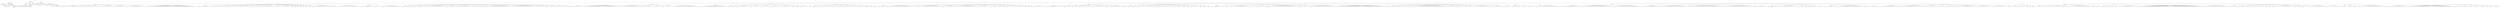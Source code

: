 digraph Tree {
	"t0" [label = "TEI"];
	"t1" [label = "teiHeader"];
	"t2" [label = "fileDesc"];
	"t3" [label = "titleStmt"];
	"t4" [label = "title"];
	"t5" [label = "title"];
	"t6" [label = "title"];
	"t7" [label = "author"];
	"t8" [label = "idno"];
	"t9" [label = "idno"];
	"t10" [label = "persName"];
	"t11" [label = "forename"];
	"t12" [label = "surname"];
	"t13" [label = "publicationStmt"];
	"t14" [label = "publisher"];
	"t15" [label = "idno"];
	"t16" [label = "idno"];
	"t17" [label = "idno"];
	"t18" [label = "availability"];
	"t19" [label = "licence"];
	"t20" [label = "ab"];
	"t21" [label = "ref"];
	"t22" [label = "sourceDesc"];
	"t23" [label = "bibl"];
	"t24" [label = "name"];
	"t25" [label = "idno"];
	"t26" [label = "idno"];
	"t27" [label = "availability"];
	"t28" [label = "licence"];
	"t29" [label = "ab"];
	"t30" [label = "ref"];
	"t31" [label = "bibl"];
	"t32" [label = "date"];
	"t33" [label = "date"];
	"t34" [label = "idno"];
	"t35" [label = "profileDesc"];
	"t36" [label = "particDesc"];
	"t37" [label = "listPerson"];
	"t38" [label = "person"];
	"t39" [label = "persName"];
	"t40" [label = "person"];
	"t41" [label = "persName"];
	"t42" [label = "person"];
	"t43" [label = "persName"];
	"t44" [label = "person"];
	"t45" [label = "persName"];
	"t46" [label = "person"];
	"t47" [label = "persName"];
	"t48" [label = "person"];
	"t49" [label = "persName"];
	"t50" [label = "person"];
	"t51" [label = "persName"];
	"t52" [label = "textClass"];
	"t53" [label = "keywords"];
	"t54" [label = "term"];
	"t55" [label = "term"];
	"t56" [label = "classCode"];
	"t57" [label = "revisionDesc"];
	"t58" [label = "listChange"];
	"t59" [label = "change"];
	"t60" [label = "text"];
	"t61" [label = "front"];
	"t62" [label = "docTitle"];
	"t63" [label = "titlePart"];
	"t64" [label = "titlePart"];
	"t65" [label = "titlePart"];
	"t66" [label = "docDate"];
	"t67" [label = "docAuthor"];
	"t68" [label = "div"];
	"t69" [label = "div"];
	"t70" [label = "head"];
	"t71" [label = "p"];
	"t72" [label = "p"];
	"t73" [label = "div"];
	"t74" [label = "p"];
	"t75" [label = "div"];
	"t76" [label = "p"];
	"t77" [label = "performance"];
	"t78" [label = "ab"];
	"t79" [label = "castList"];
	"t80" [label = "head"];
	"t81" [label = "castItem"];
	"t82" [label = "role"];
	"t83" [label = "castItem"];
	"t84" [label = "role"];
	"t85" [label = "castItem"];
	"t86" [label = "role"];
	"t87" [label = "castItem"];
	"t88" [label = "role"];
	"t89" [label = "castItem"];
	"t90" [label = "role"];
	"t91" [label = "castItem"];
	"t92" [label = "role"];
	"t93" [label = "castItem"];
	"t94" [label = "role"];
	"t95" [label = "body"];
	"t96" [label = "div"];
	"t97" [label = "head"];
	"t98" [label = "div"];
	"t99" [label = "head"];
	"t100" [label = "sp"];
	"t101" [label = "speaker"];
	"t102" [label = "l"];
	"t103" [label = "l"];
	"t104" [label = "l"];
	"t105" [label = "l"];
	"t106" [label = "l"];
	"t107" [label = "l"];
	"t108" [label = "l"];
	"t109" [label = "l"];
	"t110" [label = "sp"];
	"t111" [label = "speaker"];
	"t112" [label = "l"];
	"t113" [label = "sp"];
	"t114" [label = "speaker"];
	"t115" [label = "l"];
	"t116" [label = "l"];
	"t117" [label = "l"];
	"t118" [label = "l"];
	"t119" [label = "l"];
	"t120" [label = "l"];
	"t121" [label = "l"];
	"t122" [label = "l"];
	"t123" [label = "l"];
	"t124" [label = "l"];
	"t125" [label = "l"];
	"t126" [label = "l"];
	"t127" [label = "sp"];
	"t128" [label = "speaker"];
	"t129" [label = "l"];
	"t130" [label = "l"];
	"t131" [label = "l"];
	"t132" [label = "l"];
	"t133" [label = "l"];
	"t134" [label = "sp"];
	"t135" [label = "speaker"];
	"t136" [label = "l"];
	"t137" [label = "l"];
	"t138" [label = "sp"];
	"t139" [label = "speaker"];
	"t140" [label = "l"];
	"t141" [label = "l"];
	"t142" [label = "l"];
	"t143" [label = "l"];
	"t144" [label = "l"];
	"t145" [label = "l"];
	"t146" [label = "l"];
	"t147" [label = "l"];
	"t148" [label = "l"];
	"t149" [label = "sp"];
	"t150" [label = "speaker"];
	"t151" [label = "l"];
	"t152" [label = "l"];
	"t153" [label = "l"];
	"t154" [label = "l"];
	"t155" [label = "l"];
	"t156" [label = "l"];
	"t157" [label = "l"];
	"t158" [label = "l"];
	"t159" [label = "l"];
	"t160" [label = "l"];
	"t161" [label = "l"];
	"t162" [label = "sp"];
	"t163" [label = "speaker"];
	"t164" [label = "l"];
	"t165" [label = "l"];
	"t166" [label = "l"];
	"t167" [label = "l"];
	"t168" [label = "l"];
	"t169" [label = "l"];
	"t170" [label = "l"];
	"t171" [label = "l"];
	"t172" [label = "l"];
	"t173" [label = "l"];
	"t174" [label = "sp"];
	"t175" [label = "speaker"];
	"t176" [label = "l"];
	"t177" [label = "l"];
	"t178" [label = "l"];
	"t179" [label = "l"];
	"t180" [label = "l"];
	"t181" [label = "l"];
	"t182" [label = "l"];
	"t183" [label = "l"];
	"t184" [label = "l"];
	"t185" [label = "l"];
	"t186" [label = "l"];
	"t187" [label = "l"];
	"t188" [label = "l"];
	"t189" [label = "l"];
	"t190" [label = "l"];
	"t191" [label = "l"];
	"t192" [label = "sp"];
	"t193" [label = "speaker"];
	"t194" [label = "l"];
	"t195" [label = "l"];
	"t196" [label = "l"];
	"t197" [label = "l"];
	"t198" [label = "l"];
	"t199" [label = "l"];
	"t200" [label = "l"];
	"t201" [label = "l"];
	"t202" [label = "l"];
	"t203" [label = "l"];
	"t204" [label = "l"];
	"t205" [label = "l"];
	"t206" [label = "l"];
	"t207" [label = "l"];
	"t208" [label = "l"];
	"t209" [label = "l"];
	"t210" [label = "l"];
	"t211" [label = "l"];
	"t212" [label = "l"];
	"t213" [label = "l"];
	"t214" [label = "l"];
	"t215" [label = "l"];
	"t216" [label = "l"];
	"t217" [label = "l"];
	"t218" [label = "l"];
	"t219" [label = "l"];
	"t220" [label = "l"];
	"t221" [label = "l"];
	"t222" [label = "l"];
	"t223" [label = "l"];
	"t224" [label = "l"];
	"t225" [label = "l"];
	"t226" [label = "l"];
	"t227" [label = "l"];
	"t228" [label = "l"];
	"t229" [label = "l"];
	"t230" [label = "l"];
	"t231" [label = "l"];
	"t232" [label = "l"];
	"t233" [label = "l"];
	"t234" [label = "l"];
	"t235" [label = "l"];
	"t236" [label = "l"];
	"t237" [label = "l"];
	"t238" [label = "l"];
	"t239" [label = "l"];
	"t240" [label = "l"];
	"t241" [label = "l"];
	"t242" [label = "div"];
	"t243" [label = "head"];
	"t244" [label = "sp"];
	"t245" [label = "speaker"];
	"t246" [label = "l"];
	"t247" [label = "l"];
	"t248" [label = "l"];
	"t249" [label = "l"];
	"t250" [label = "l"];
	"t251" [label = "l"];
	"t252" [label = "l"];
	"t253" [label = "l"];
	"t254" [label = "l"];
	"t255" [label = "l"];
	"t256" [label = "sp"];
	"t257" [label = "speaker"];
	"t258" [label = "l"];
	"t259" [label = "l"];
	"t260" [label = "l"];
	"t261" [label = "l"];
	"t262" [label = "sp"];
	"t263" [label = "speaker"];
	"t264" [label = "l"];
	"t265" [label = "l"];
	"t266" [label = "l"];
	"t267" [label = "l"];
	"t268" [label = "sp"];
	"t269" [label = "speaker"];
	"t270" [label = "l"];
	"t271" [label = "l"];
	"t272" [label = "sp"];
	"t273" [label = "speaker"];
	"t274" [label = "l"];
	"t275" [label = "sp"];
	"t276" [label = "speaker"];
	"t277" [label = "l"];
	"t278" [label = "l"];
	"t279" [label = "l"];
	"t280" [label = "sp"];
	"t281" [label = "speaker"];
	"t282" [label = "l"];
	"t283" [label = "l"];
	"t284" [label = "l"];
	"t285" [label = "l"];
	"t286" [label = "sp"];
	"t287" [label = "speaker"];
	"t288" [label = "l"];
	"t289" [label = "sp"];
	"t290" [label = "speaker"];
	"t291" [label = "l"];
	"t292" [label = "l"];
	"t293" [label = "l"];
	"t294" [label = "l"];
	"t295" [label = "l"];
	"t296" [label = "sp"];
	"t297" [label = "speaker"];
	"t298" [label = "l"];
	"t299" [label = "l"];
	"t300" [label = "l"];
	"t301" [label = "l"];
	"t302" [label = "sp"];
	"t303" [label = "speaker"];
	"t304" [label = "l"];
	"t305" [label = "l"];
	"t306" [label = "l"];
	"t307" [label = "l"];
	"t308" [label = "sp"];
	"t309" [label = "speaker"];
	"t310" [label = "l"];
	"t311" [label = "l"];
	"t312" [label = "l"];
	"t313" [label = "l"];
	"t314" [label = "l"];
	"t315" [label = "l"];
	"t316" [label = "l"];
	"t317" [label = "l"];
	"t318" [label = "l"];
	"t319" [label = "l"];
	"t320" [label = "l"];
	"t321" [label = "l"];
	"t322" [label = "sp"];
	"t323" [label = "speaker"];
	"t324" [label = "l"];
	"t325" [label = "l"];
	"t326" [label = "l"];
	"t327" [label = "l"];
	"t328" [label = "sp"];
	"t329" [label = "speaker"];
	"t330" [label = "l"];
	"t331" [label = "l"];
	"t332" [label = "l"];
	"t333" [label = "l"];
	"t334" [label = "l"];
	"t335" [label = "l"];
	"t336" [label = "l"];
	"t337" [label = "l"];
	"t338" [label = "sp"];
	"t339" [label = "speaker"];
	"t340" [label = "l"];
	"t341" [label = "sp"];
	"t342" [label = "speaker"];
	"t343" [label = "l"];
	"t344" [label = "sp"];
	"t345" [label = "speaker"];
	"t346" [label = "l"];
	"t347" [label = "sp"];
	"t348" [label = "speaker"];
	"t349" [label = "l"];
	"t350" [label = "sp"];
	"t351" [label = "speaker"];
	"t352" [label = "l"];
	"t353" [label = "sp"];
	"t354" [label = "speaker"];
	"t355" [label = "l"];
	"t356" [label = "l"];
	"t357" [label = "sp"];
	"t358" [label = "speaker"];
	"t359" [label = "l"];
	"t360" [label = "sp"];
	"t361" [label = "speaker"];
	"t362" [label = "l"];
	"t363" [label = "l"];
	"t364" [label = "l"];
	"t365" [label = "l"];
	"t366" [label = "l"];
	"t367" [label = "l"];
	"t368" [label = "l"];
	"t369" [label = "l"];
	"t370" [label = "l"];
	"t371" [label = "l"];
	"t372" [label = "l"];
	"t373" [label = "l"];
	"t374" [label = "l"];
	"t375" [label = "l"];
	"t376" [label = "l"];
	"t377" [label = "l"];
	"t378" [label = "l"];
	"t379" [label = "sp"];
	"t380" [label = "speaker"];
	"t381" [label = "l"];
	"t382" [label = "l"];
	"t383" [label = "l"];
	"t384" [label = "l"];
	"t385" [label = "sp"];
	"t386" [label = "speaker"];
	"t387" [label = "l"];
	"t388" [label = "l"];
	"t389" [label = "l"];
	"t390" [label = "l"];
	"t391" [label = "l"];
	"t392" [label = "l"];
	"t393" [label = "l"];
	"t394" [label = "l"];
	"t395" [label = "l"];
	"t396" [label = "l"];
	"t397" [label = "l"];
	"t398" [label = "l"];
	"t399" [label = "l"];
	"t400" [label = "l"];
	"t401" [label = "l"];
	"t402" [label = "l"];
	"t403" [label = "l"];
	"t404" [label = "l"];
	"t405" [label = "l"];
	"t406" [label = "l"];
	"t407" [label = "div"];
	"t408" [label = "head"];
	"t409" [label = "sp"];
	"t410" [label = "speaker"];
	"t411" [label = "l"];
	"t412" [label = "l"];
	"t413" [label = "l"];
	"t414" [label = "l"];
	"t415" [label = "l"];
	"t416" [label = "l"];
	"t417" [label = "l"];
	"t418" [label = "l"];
	"t419" [label = "l"];
	"t420" [label = "l"];
	"t421" [label = "l"];
	"t422" [label = "l"];
	"t423" [label = "sp"];
	"t424" [label = "speaker"];
	"t425" [label = "l"];
	"t426" [label = "l"];
	"t427" [label = "l"];
	"t428" [label = "l"];
	"t429" [label = "l"];
	"t430" [label = "sp"];
	"t431" [label = "speaker"];
	"t432" [label = "l"];
	"t433" [label = "l"];
	"t434" [label = "l"];
	"t435" [label = "l"];
	"t436" [label = "l"];
	"t437" [label = "l"];
	"t438" [label = "l"];
	"t439" [label = "l"];
	"t440" [label = "l"];
	"t441" [label = "l"];
	"t442" [label = "l"];
	"t443" [label = "l"];
	"t444" [label = "l"];
	"t445" [label = "l"];
	"t446" [label = "l"];
	"t447" [label = "l"];
	"t448" [label = "l"];
	"t449" [label = "div"];
	"t450" [label = "head"];
	"t451" [label = "sp"];
	"t452" [label = "speaker"];
	"t453" [label = "l"];
	"t454" [label = "l"];
	"t455" [label = "l"];
	"t456" [label = "sp"];
	"t457" [label = "speaker"];
	"t458" [label = "l"];
	"t459" [label = "sp"];
	"t460" [label = "speaker"];
	"t461" [label = "l"];
	"t462" [label = "sp"];
	"t463" [label = "speaker"];
	"t464" [label = "l"];
	"t465" [label = "l"];
	"t466" [label = "l"];
	"t467" [label = "sp"];
	"t468" [label = "speaker"];
	"t469" [label = "l"];
	"t470" [label = "sp"];
	"t471" [label = "speaker"];
	"t472" [label = "l"];
	"t473" [label = "l"];
	"t474" [label = "l"];
	"t475" [label = "l"];
	"t476" [label = "l"];
	"t477" [label = "sp"];
	"t478" [label = "speaker"];
	"t479" [label = "l"];
	"t480" [label = "l"];
	"t481" [label = "l"];
	"t482" [label = "l"];
	"t483" [label = "l"];
	"t484" [label = "l"];
	"t485" [label = "l"];
	"t486" [label = "l"];
	"t487" [label = "l"];
	"t488" [label = "l"];
	"t489" [label = "l"];
	"t490" [label = "l"];
	"t491" [label = "l"];
	"t492" [label = "l"];
	"t493" [label = "l"];
	"t494" [label = "l"];
	"t495" [label = "l"];
	"t496" [label = "sp"];
	"t497" [label = "speaker"];
	"t498" [label = "l"];
	"t499" [label = "l"];
	"t500" [label = "l"];
	"t501" [label = "l"];
	"t502" [label = "l"];
	"t503" [label = "l"];
	"t504" [label = "l"];
	"t505" [label = "l"];
	"t506" [label = "sp"];
	"t507" [label = "speaker"];
	"t508" [label = "l"];
	"t509" [label = "l"];
	"t510" [label = "l"];
	"t511" [label = "l"];
	"t512" [label = "l"];
	"t513" [label = "l"];
	"t514" [label = "l"];
	"t515" [label = "l"];
	"t516" [label = "l"];
	"t517" [label = "l"];
	"t518" [label = "l"];
	"t519" [label = "l"];
	"t520" [label = "sp"];
	"t521" [label = "speaker"];
	"t522" [label = "l"];
	"t523" [label = "sp"];
	"t524" [label = "speaker"];
	"t525" [label = "l"];
	"t526" [label = "sp"];
	"t527" [label = "speaker"];
	"t528" [label = "l"];
	"t529" [label = "l"];
	"t530" [label = "sp"];
	"t531" [label = "speaker"];
	"t532" [label = "l"];
	"t533" [label = "l"];
	"t534" [label = "sp"];
	"t535" [label = "speaker"];
	"t536" [label = "l"];
	"t537" [label = "sp"];
	"t538" [label = "speaker"];
	"t539" [label = "l"];
	"t540" [label = "l"];
	"t541" [label = "l"];
	"t542" [label = "l"];
	"t543" [label = "l"];
	"t544" [label = "l"];
	"t545" [label = "l"];
	"t546" [label = "l"];
	"t547" [label = "l"];
	"t548" [label = "l"];
	"t549" [label = "l"];
	"t550" [label = "l"];
	"t551" [label = "l"];
	"t552" [label = "l"];
	"t553" [label = "l"];
	"t554" [label = "l"];
	"t555" [label = "l"];
	"t556" [label = "l"];
	"t557" [label = "l"];
	"t558" [label = "l"];
	"t559" [label = "l"];
	"t560" [label = "sp"];
	"t561" [label = "speaker"];
	"t562" [label = "l"];
	"t563" [label = "l"];
	"t564" [label = "l"];
	"t565" [label = "l"];
	"t566" [label = "l"];
	"t567" [label = "l"];
	"t568" [label = "l"];
	"t569" [label = "l"];
	"t570" [label = "l"];
	"t571" [label = "l"];
	"t572" [label = "l"];
	"t573" [label = "l"];
	"t574" [label = "l"];
	"t575" [label = "l"];
	"t576" [label = "l"];
	"t577" [label = "l"];
	"t578" [label = "l"];
	"t579" [label = "l"];
	"t580" [label = "l"];
	"t581" [label = "l"];
	"t582" [label = "l"];
	"t583" [label = "l"];
	"t584" [label = "sp"];
	"t585" [label = "speaker"];
	"t586" [label = "l"];
	"t587" [label = "l"];
	"t588" [label = "l"];
	"t589" [label = "l"];
	"t590" [label = "l"];
	"t591" [label = "l"];
	"t592" [label = "l"];
	"t593" [label = "l"];
	"t594" [label = "sp"];
	"t595" [label = "speaker"];
	"t596" [label = "l"];
	"t597" [label = "l"];
	"t598" [label = "sp"];
	"t599" [label = "speaker"];
	"t600" [label = "l"];
	"t601" [label = "l"];
	"t602" [label = "l"];
	"t603" [label = "l"];
	"t604" [label = "sp"];
	"t605" [label = "speaker"];
	"t606" [label = "l"];
	"t607" [label = "l"];
	"t608" [label = "l"];
	"t609" [label = "l"];
	"t610" [label = "sp"];
	"t611" [label = "speaker"];
	"t612" [label = "l"];
	"t613" [label = "l"];
	"t614" [label = "sp"];
	"t615" [label = "speaker"];
	"t616" [label = "l"];
	"t617" [label = "sp"];
	"t618" [label = "speaker"];
	"t619" [label = "l"];
	"t620" [label = "div"];
	"t621" [label = "head"];
	"t622" [label = "div"];
	"t623" [label = "head"];
	"t624" [label = "sp"];
	"t625" [label = "speaker"];
	"t626" [label = "l"];
	"t627" [label = "l"];
	"t628" [label = "l"];
	"t629" [label = "l"];
	"t630" [label = "l"];
	"t631" [label = "l"];
	"t632" [label = "l"];
	"t633" [label = "l"];
	"t634" [label = "l"];
	"t635" [label = "l"];
	"t636" [label = "sp"];
	"t637" [label = "speaker"];
	"t638" [label = "l"];
	"t639" [label = "l"];
	"t640" [label = "l"];
	"t641" [label = "l"];
	"t642" [label = "l"];
	"t643" [label = "l"];
	"t644" [label = "l"];
	"t645" [label = "l"];
	"t646" [label = "l"];
	"t647" [label = "l"];
	"t648" [label = "l"];
	"t649" [label = "l"];
	"t650" [label = "l"];
	"t651" [label = "l"];
	"t652" [label = "l"];
	"t653" [label = "l"];
	"t654" [label = "l"];
	"t655" [label = "l"];
	"t656" [label = "l"];
	"t657" [label = "l"];
	"t658" [label = "l"];
	"t659" [label = "l"];
	"t660" [label = "l"];
	"t661" [label = "l"];
	"t662" [label = "l"];
	"t663" [label = "l"];
	"t664" [label = "l"];
	"t665" [label = "l"];
	"t666" [label = "l"];
	"t667" [label = "l"];
	"t668" [label = "l"];
	"t669" [label = "l"];
	"t670" [label = "sp"];
	"t671" [label = "speaker"];
	"t672" [label = "l"];
	"t673" [label = "l"];
	"t674" [label = "l"];
	"t675" [label = "l"];
	"t676" [label = "l"];
	"t677" [label = "l"];
	"t678" [label = "l"];
	"t679" [label = "l"];
	"t680" [label = "l"];
	"t681" [label = "l"];
	"t682" [label = "l"];
	"t683" [label = "l"];
	"t684" [label = "l"];
	"t685" [label = "l"];
	"t686" [label = "l"];
	"t687" [label = "l"];
	"t688" [label = "l"];
	"t689" [label = "l"];
	"t690" [label = "l"];
	"t691" [label = "l"];
	"t692" [label = "sp"];
	"t693" [label = "speaker"];
	"t694" [label = "l"];
	"t695" [label = "l"];
	"t696" [label = "l"];
	"t697" [label = "l"];
	"t698" [label = "l"];
	"t699" [label = "l"];
	"t700" [label = "l"];
	"t701" [label = "l"];
	"t702" [label = "sp"];
	"t703" [label = "speaker"];
	"t704" [label = "l"];
	"t705" [label = "l"];
	"t706" [label = "l"];
	"t707" [label = "l"];
	"t708" [label = "l"];
	"t709" [label = "l"];
	"t710" [label = "l"];
	"t711" [label = "l"];
	"t712" [label = "sp"];
	"t713" [label = "speaker"];
	"t714" [label = "l"];
	"t715" [label = "l"];
	"t716" [label = "l"];
	"t717" [label = "l"];
	"t718" [label = "l"];
	"t719" [label = "l"];
	"t720" [label = "l"];
	"t721" [label = "l"];
	"t722" [label = "sp"];
	"t723" [label = "speaker"];
	"t724" [label = "l"];
	"t725" [label = "l"];
	"t726" [label = "l"];
	"t727" [label = "l"];
	"t728" [label = "l"];
	"t729" [label = "l"];
	"t730" [label = "l"];
	"t731" [label = "l"];
	"t732" [label = "l"];
	"t733" [label = "l"];
	"t734" [label = "l"];
	"t735" [label = "l"];
	"t736" [label = "l"];
	"t737" [label = "l"];
	"t738" [label = "l"];
	"t739" [label = "l"];
	"t740" [label = "l"];
	"t741" [label = "l"];
	"t742" [label = "l"];
	"t743" [label = "l"];
	"t744" [label = "l"];
	"t745" [label = "l"];
	"t746" [label = "l"];
	"t747" [label = "l"];
	"t748" [label = "div"];
	"t749" [label = "head"];
	"t750" [label = "sp"];
	"t751" [label = "speaker"];
	"t752" [label = "l"];
	"t753" [label = "l"];
	"t754" [label = "l"];
	"t755" [label = "l"];
	"t756" [label = "l"];
	"t757" [label = "l"];
	"t758" [label = "l"];
	"t759" [label = "l"];
	"t760" [label = "l"];
	"t761" [label = "l"];
	"t762" [label = "l"];
	"t763" [label = "l"];
	"t764" [label = "l"];
	"t765" [label = "l"];
	"t766" [label = "l"];
	"t767" [label = "l"];
	"t768" [label = "l"];
	"t769" [label = "l"];
	"t770" [label = "l"];
	"t771" [label = "l"];
	"t772" [label = "l"];
	"t773" [label = "l"];
	"t774" [label = "l"];
	"t775" [label = "l"];
	"t776" [label = "l"];
	"t777" [label = "div"];
	"t778" [label = "head"];
	"t779" [label = "sp"];
	"t780" [label = "speaker"];
	"t781" [label = "l"];
	"t782" [label = "l"];
	"t783" [label = "sp"];
	"t784" [label = "speaker"];
	"t785" [label = "l"];
	"t786" [label = "l"];
	"t787" [label = "sp"];
	"t788" [label = "speaker"];
	"t789" [label = "l"];
	"t790" [label = "l"];
	"t791" [label = "l"];
	"t792" [label = "l"];
	"t793" [label = "l"];
	"t794" [label = "l"];
	"t795" [label = "l"];
	"t796" [label = "l"];
	"t797" [label = "l"];
	"t798" [label = "l"];
	"t799" [label = "l"];
	"t800" [label = "l"];
	"t801" [label = "sp"];
	"t802" [label = "speaker"];
	"t803" [label = "l"];
	"t804" [label = "l"];
	"t805" [label = "l"];
	"t806" [label = "l"];
	"t807" [label = "l"];
	"t808" [label = "l"];
	"t809" [label = "l"];
	"t810" [label = "l"];
	"t811" [label = "sp"];
	"t812" [label = "speaker"];
	"t813" [label = "l"];
	"t814" [label = "l"];
	"t815" [label = "l"];
	"t816" [label = "l"];
	"t817" [label = "l"];
	"t818" [label = "l"];
	"t819" [label = "l"];
	"t820" [label = "l"];
	"t821" [label = "sp"];
	"t822" [label = "speaker"];
	"t823" [label = "l"];
	"t824" [label = "l"];
	"t825" [label = "l"];
	"t826" [label = "l"];
	"t827" [label = "l"];
	"t828" [label = "l"];
	"t829" [label = "l"];
	"t830" [label = "l"];
	"t831" [label = "sp"];
	"t832" [label = "speaker"];
	"t833" [label = "l"];
	"t834" [label = "l"];
	"t835" [label = "l"];
	"t836" [label = "l"];
	"t837" [label = "l"];
	"t838" [label = "l"];
	"t839" [label = "l"];
	"t840" [label = "l"];
	"t841" [label = "sp"];
	"t842" [label = "speaker"];
	"t843" [label = "l"];
	"t844" [label = "l"];
	"t845" [label = "l"];
	"t846" [label = "l"];
	"t847" [label = "sp"];
	"t848" [label = "speaker"];
	"t849" [label = "l"];
	"t850" [label = "sp"];
	"t851" [label = "speaker"];
	"t852" [label = "l"];
	"t853" [label = "l"];
	"t854" [label = "l"];
	"t855" [label = "l"];
	"t856" [label = "l"];
	"t857" [label = "l"];
	"t858" [label = "l"];
	"t859" [label = "sp"];
	"t860" [label = "speaker"];
	"t861" [label = "l"];
	"t862" [label = "l"];
	"t863" [label = "div"];
	"t864" [label = "head"];
	"t865" [label = "sp"];
	"t866" [label = "speaker"];
	"t867" [label = "l"];
	"t868" [label = "l"];
	"t869" [label = "sp"];
	"t870" [label = "speaker"];
	"t871" [label = "l"];
	"t872" [label = "l"];
	"t873" [label = "l"];
	"t874" [label = "sp"];
	"t875" [label = "speaker"];
	"t876" [label = "l"];
	"t877" [label = "l"];
	"t878" [label = "l"];
	"t879" [label = "l"];
	"t880" [label = "sp"];
	"t881" [label = "speaker"];
	"t882" [label = "l"];
	"t883" [label = "l"];
	"t884" [label = "l"];
	"t885" [label = "sp"];
	"t886" [label = "speaker"];
	"t887" [label = "l"];
	"t888" [label = "l"];
	"t889" [label = "l"];
	"t890" [label = "l"];
	"t891" [label = "sp"];
	"t892" [label = "speaker"];
	"t893" [label = "l"];
	"t894" [label = "sp"];
	"t895" [label = "speaker"];
	"t896" [label = "l"];
	"t897" [label = "sp"];
	"t898" [label = "speaker"];
	"t899" [label = "l"];
	"t900" [label = "l"];
	"t901" [label = "l"];
	"t902" [label = "l"];
	"t903" [label = "l"];
	"t904" [label = "sp"];
	"t905" [label = "speaker"];
	"t906" [label = "l"];
	"t907" [label = "sp"];
	"t908" [label = "speaker"];
	"t909" [label = "l"];
	"t910" [label = "l"];
	"t911" [label = "l"];
	"t912" [label = "sp"];
	"t913" [label = "speaker"];
	"t914" [label = "l"];
	"t915" [label = "l"];
	"t916" [label = "l"];
	"t917" [label = "l"];
	"t918" [label = "l"];
	"t919" [label = "sp"];
	"t920" [label = "speaker"];
	"t921" [label = "l"];
	"t922" [label = "l"];
	"t923" [label = "l"];
	"t924" [label = "sp"];
	"t925" [label = "speaker"];
	"t926" [label = "l"];
	"t927" [label = "sp"];
	"t928" [label = "speaker"];
	"t929" [label = "l"];
	"t930" [label = "l"];
	"t931" [label = "l"];
	"t932" [label = "l"];
	"t933" [label = "div"];
	"t934" [label = "head"];
	"t935" [label = "sp"];
	"t936" [label = "speaker"];
	"t937" [label = "l"];
	"t938" [label = "l"];
	"t939" [label = "l"];
	"t940" [label = "l"];
	"t941" [label = "l"];
	"t942" [label = "l"];
	"t943" [label = "sp"];
	"t944" [label = "speaker"];
	"t945" [label = "l"];
	"t946" [label = "l"];
	"t947" [label = "l"];
	"t948" [label = "l"];
	"t949" [label = "l"];
	"t950" [label = "l"];
	"t951" [label = "l"];
	"t952" [label = "l"];
	"t953" [label = "l"];
	"t954" [label = "l"];
	"t955" [label = "l"];
	"t956" [label = "l"];
	"t957" [label = "l"];
	"t958" [label = "l"];
	"t959" [label = "l"];
	"t960" [label = "l"];
	"t961" [label = "l"];
	"t962" [label = "l"];
	"t963" [label = "l"];
	"t964" [label = "l"];
	"t965" [label = "l"];
	"t966" [label = "l"];
	"t967" [label = "l"];
	"t968" [label = "l"];
	"t969" [label = "sp"];
	"t970" [label = "speaker"];
	"t971" [label = "l"];
	"t972" [label = "l"];
	"t973" [label = "l"];
	"t974" [label = "sp"];
	"t975" [label = "speaker"];
	"t976" [label = "l"];
	"t977" [label = "l"];
	"t978" [label = "l"];
	"t979" [label = "l"];
	"t980" [label = "l"];
	"t981" [label = "l"];
	"t982" [label = "l"];
	"t983" [label = "l"];
	"t984" [label = "l"];
	"t985" [label = "l"];
	"t986" [label = "l"];
	"t987" [label = "l"];
	"t988" [label = "l"];
	"t989" [label = "l"];
	"t990" [label = "l"];
	"t991" [label = "l"];
	"t992" [label = "l"];
	"t993" [label = "l"];
	"t994" [label = "l"];
	"t995" [label = "l"];
	"t996" [label = "sp"];
	"t997" [label = "speaker"];
	"t998" [label = "l"];
	"t999" [label = "l"];
	"t1000" [label = "l"];
	"t1001" [label = "l"];
	"t1002" [label = "l"];
	"t1003" [label = "l"];
	"t1004" [label = "l"];
	"t1005" [label = "l"];
	"t1006" [label = "l"];
	"t1007" [label = "l"];
	"t1008" [label = "l"];
	"t1009" [label = "l"];
	"t1010" [label = "sp"];
	"t1011" [label = "speaker"];
	"t1012" [label = "l"];
	"t1013" [label = "l"];
	"t1014" [label = "l"];
	"t1015" [label = "l"];
	"t1016" [label = "l"];
	"t1017" [label = "l"];
	"t1018" [label = "l"];
	"t1019" [label = "l"];
	"t1020" [label = "l"];
	"t1021" [label = "l"];
	"t1022" [label = "l"];
	"t1023" [label = "l"];
	"t1024" [label = "l"];
	"t1025" [label = "l"];
	"t1026" [label = "l"];
	"t1027" [label = "l"];
	"t1028" [label = "l"];
	"t1029" [label = "l"];
	"t1030" [label = "sp"];
	"t1031" [label = "speaker"];
	"t1032" [label = "l"];
	"t1033" [label = "l"];
	"t1034" [label = "l"];
	"t1035" [label = "l"];
	"t1036" [label = "l"];
	"t1037" [label = "l"];
	"t1038" [label = "l"];
	"t1039" [label = "l"];
	"t1040" [label = "l"];
	"t1041" [label = "l"];
	"t1042" [label = "sp"];
	"t1043" [label = "speaker"];
	"t1044" [label = "l"];
	"t1045" [label = "l"];
	"t1046" [label = "l"];
	"t1047" [label = "l"];
	"t1048" [label = "l"];
	"t1049" [label = "l"];
	"t1050" [label = "l"];
	"t1051" [label = "sp"];
	"t1052" [label = "speaker"];
	"t1053" [label = "l"];
	"t1054" [label = "l"];
	"t1055" [label = "l"];
	"t1056" [label = "sp"];
	"t1057" [label = "speaker"];
	"t1058" [label = "l"];
	"t1059" [label = "sp"];
	"t1060" [label = "speaker"];
	"t1061" [label = "l"];
	"t1062" [label = "l"];
	"t1063" [label = "l"];
	"t1064" [label = "l"];
	"t1065" [label = "l"];
	"t1066" [label = "sp"];
	"t1067" [label = "speaker"];
	"t1068" [label = "l"];
	"t1069" [label = "l"];
	"t1070" [label = "sp"];
	"t1071" [label = "speaker"];
	"t1072" [label = "l"];
	"t1073" [label = "l"];
	"t1074" [label = "l"];
	"t1075" [label = "l"];
	"t1076" [label = "l"];
	"t1077" [label = "l"];
	"t1078" [label = "sp"];
	"t1079" [label = "speaker"];
	"t1080" [label = "l"];
	"t1081" [label = "sp"];
	"t1082" [label = "speaker"];
	"t1083" [label = "l"];
	"t1084" [label = "sp"];
	"t1085" [label = "speaker"];
	"t1086" [label = "l"];
	"t1087" [label = "sp"];
	"t1088" [label = "speaker"];
	"t1089" [label = "l"];
	"t1090" [label = "l"];
	"t1091" [label = "l"];
	"t1092" [label = "l"];
	"t1093" [label = "l"];
	"t1094" [label = "l"];
	"t1095" [label = "l"];
	"t1096" [label = "l"];
	"t1097" [label = "l"];
	"t1098" [label = "l"];
	"t1099" [label = "div"];
	"t1100" [label = "head"];
	"t1101" [label = "div"];
	"t1102" [label = "head"];
	"t1103" [label = "sp"];
	"t1104" [label = "speaker"];
	"t1105" [label = "l"];
	"t1106" [label = "l"];
	"t1107" [label = "l"];
	"t1108" [label = "l"];
	"t1109" [label = "l"];
	"t1110" [label = "l"];
	"t1111" [label = "l"];
	"t1112" [label = "l"];
	"t1113" [label = "l"];
	"t1114" [label = "l"];
	"t1115" [label = "l"];
	"t1116" [label = "l"];
	"t1117" [label = "sp"];
	"t1118" [label = "speaker"];
	"t1119" [label = "l"];
	"t1120" [label = "l"];
	"t1121" [label = "sp"];
	"t1122" [label = "speaker"];
	"t1123" [label = "l"];
	"t1124" [label = "l"];
	"t1125" [label = "l"];
	"t1126" [label = "l"];
	"t1127" [label = "l"];
	"t1128" [label = "l"];
	"t1129" [label = "sp"];
	"t1130" [label = "speaker"];
	"t1131" [label = "l"];
	"t1132" [label = "l"];
	"t1133" [label = "l"];
	"t1134" [label = "l"];
	"t1135" [label = "l"];
	"t1136" [label = "sp"];
	"t1137" [label = "speaker"];
	"t1138" [label = "l"];
	"t1139" [label = "sp"];
	"t1140" [label = "speaker"];
	"t1141" [label = "l"];
	"t1142" [label = "l"];
	"t1143" [label = "sp"];
	"t1144" [label = "speaker"];
	"t1145" [label = "l"];
	"t1146" [label = "l"];
	"t1147" [label = "l"];
	"t1148" [label = "l"];
	"t1149" [label = "l"];
	"t1150" [label = "sp"];
	"t1151" [label = "speaker"];
	"t1152" [label = "l"];
	"t1153" [label = "l"];
	"t1154" [label = "l"];
	"t1155" [label = "l"];
	"t1156" [label = "l"];
	"t1157" [label = "l"];
	"t1158" [label = "l"];
	"t1159" [label = "l"];
	"t1160" [label = "l"];
	"t1161" [label = "l"];
	"t1162" [label = "l"];
	"t1163" [label = "sp"];
	"t1164" [label = "speaker"];
	"t1165" [label = "l"];
	"t1166" [label = "l"];
	"t1167" [label = "sp"];
	"t1168" [label = "speaker"];
	"t1169" [label = "l"];
	"t1170" [label = "l"];
	"t1171" [label = "l"];
	"t1172" [label = "l"];
	"t1173" [label = "l"];
	"t1174" [label = "l"];
	"t1175" [label = "l"];
	"t1176" [label = "l"];
	"t1177" [label = "l"];
	"t1178" [label = "l"];
	"t1179" [label = "sp"];
	"t1180" [label = "speaker"];
	"t1181" [label = "l"];
	"t1182" [label = "sp"];
	"t1183" [label = "speaker"];
	"t1184" [label = "l"];
	"t1185" [label = "div"];
	"t1186" [label = "head"];
	"t1187" [label = "sp"];
	"t1188" [label = "speaker"];
	"t1189" [label = "l"];
	"t1190" [label = "l"];
	"t1191" [label = "l"];
	"t1192" [label = "sp"];
	"t1193" [label = "speaker"];
	"t1194" [label = "l"];
	"t1195" [label = "l"];
	"t1196" [label = "l"];
	"t1197" [label = "sp"];
	"t1198" [label = "speaker"];
	"t1199" [label = "l"];
	"t1200" [label = "sp"];
	"t1201" [label = "speaker"];
	"t1202" [label = "l"];
	"t1203" [label = "l"];
	"t1204" [label = "l"];
	"t1205" [label = "l"];
	"t1206" [label = "sp"];
	"t1207" [label = "speaker"];
	"t1208" [label = "l"];
	"t1209" [label = "sp"];
	"t1210" [label = "speaker"];
	"t1211" [label = "l"];
	"t1212" [label = "l"];
	"t1213" [label = "l"];
	"t1214" [label = "sp"];
	"t1215" [label = "speaker"];
	"t1216" [label = "l"];
	"t1217" [label = "sp"];
	"t1218" [label = "speaker"];
	"t1219" [label = "l"];
	"t1220" [label = "l"];
	"t1221" [label = "l"];
	"t1222" [label = "sp"];
	"t1223" [label = "speaker"];
	"t1224" [label = "l"];
	"t1225" [label = "l"];
	"t1226" [label = "sp"];
	"t1227" [label = "speaker"];
	"t1228" [label = "l"];
	"t1229" [label = "sp"];
	"t1230" [label = "speaker"];
	"t1231" [label = "l"];
	"t1232" [label = "l"];
	"t1233" [label = "l"];
	"t1234" [label = "sp"];
	"t1235" [label = "speaker"];
	"t1236" [label = "l"];
	"t1237" [label = "sp"];
	"t1238" [label = "speaker"];
	"t1239" [label = "l"];
	"t1240" [label = "l"];
	"t1241" [label = "l"];
	"t1242" [label = "l"];
	"t1243" [label = "l"];
	"t1244" [label = "l"];
	"t1245" [label = "sp"];
	"t1246" [label = "speaker"];
	"t1247" [label = "l"];
	"t1248" [label = "l"];
	"t1249" [label = "sp"];
	"t1250" [label = "speaker"];
	"t1251" [label = "l"];
	"t1252" [label = "l"];
	"t1253" [label = "sp"];
	"t1254" [label = "speaker"];
	"t1255" [label = "l"];
	"t1256" [label = "l"];
	"t1257" [label = "l"];
	"t1258" [label = "l"];
	"t1259" [label = "l"];
	"t1260" [label = "l"];
	"t1261" [label = "l"];
	"t1262" [label = "sp"];
	"t1263" [label = "speaker"];
	"t1264" [label = "l"];
	"t1265" [label = "l"];
	"t1266" [label = "sp"];
	"t1267" [label = "speaker"];
	"t1268" [label = "l"];
	"t1269" [label = "l"];
	"t1270" [label = "sp"];
	"t1271" [label = "speaker"];
	"t1272" [label = "l"];
	"t1273" [label = "l"];
	"t1274" [label = "div"];
	"t1275" [label = "head"];
	"t1276" [label = "sp"];
	"t1277" [label = "speaker"];
	"t1278" [label = "l"];
	"t1279" [label = "l"];
	"t1280" [label = "l"];
	"t1281" [label = "l"];
	"t1282" [label = "l"];
	"t1283" [label = "l"];
	"t1284" [label = "l"];
	"t1285" [label = "l"];
	"t1286" [label = "sp"];
	"t1287" [label = "speaker"];
	"t1288" [label = "l"];
	"t1289" [label = "l"];
	"t1290" [label = "l"];
	"t1291" [label = "l"];
	"t1292" [label = "l"];
	"t1293" [label = "l"];
	"t1294" [label = "l"];
	"t1295" [label = "sp"];
	"t1296" [label = "speaker"];
	"t1297" [label = "l"];
	"t1298" [label = "l"];
	"t1299" [label = "l"];
	"t1300" [label = "l"];
	"t1301" [label = "l"];
	"t1302" [label = "l"];
	"t1303" [label = "l"];
	"t1304" [label = "l"];
	"t1305" [label = "l"];
	"t1306" [label = "l"];
	"t1307" [label = "l"];
	"t1308" [label = "l"];
	"t1309" [label = "l"];
	"t1310" [label = "l"];
	"t1311" [label = "l"];
	"t1312" [label = "l"];
	"t1313" [label = "l"];
	"t1314" [label = "sp"];
	"t1315" [label = "speaker"];
	"t1316" [label = "l"];
	"t1317" [label = "l"];
	"t1318" [label = "l"];
	"t1319" [label = "l"];
	"t1320" [label = "sp"];
	"t1321" [label = "speaker"];
	"t1322" [label = "l"];
	"t1323" [label = "l"];
	"t1324" [label = "l"];
	"t1325" [label = "l"];
	"t1326" [label = "l"];
	"t1327" [label = "l"];
	"t1328" [label = "l"];
	"t1329" [label = "l"];
	"t1330" [label = "sp"];
	"t1331" [label = "speaker"];
	"t1332" [label = "l"];
	"t1333" [label = "sp"];
	"t1334" [label = "speaker"];
	"t1335" [label = "l"];
	"t1336" [label = "l"];
	"t1337" [label = "l"];
	"t1338" [label = "l"];
	"t1339" [label = "l"];
	"t1340" [label = "l"];
	"t1341" [label = "l"];
	"t1342" [label = "l"];
	"t1343" [label = "l"];
	"t1344" [label = "l"];
	"t1345" [label = "l"];
	"t1346" [label = "l"];
	"t1347" [label = "l"];
	"t1348" [label = "l"];
	"t1349" [label = "l"];
	"t1350" [label = "l"];
	"t1351" [label = "l"];
	"t1352" [label = "l"];
	"t1353" [label = "l"];
	"t1354" [label = "l"];
	"t1355" [label = "l"];
	"t1356" [label = "l"];
	"t1357" [label = "l"];
	"t1358" [label = "l"];
	"t1359" [label = "l"];
	"t1360" [label = "l"];
	"t1361" [label = "sp"];
	"t1362" [label = "speaker"];
	"t1363" [label = "l"];
	"t1364" [label = "sp"];
	"t1365" [label = "speaker"];
	"t1366" [label = "l"];
	"t1367" [label = "l"];
	"t1368" [label = "l"];
	"t1369" [label = "l"];
	"t1370" [label = "l"];
	"t1371" [label = "l"];
	"t1372" [label = "sp"];
	"t1373" [label = "speaker"];
	"t1374" [label = "l"];
	"t1375" [label = "l"];
	"t1376" [label = "l"];
	"t1377" [label = "l"];
	"t1378" [label = "l"];
	"t1379" [label = "l"];
	"t1380" [label = "l"];
	"t1381" [label = "l"];
	"t1382" [label = "l"];
	"t1383" [label = "l"];
	"t1384" [label = "l"];
	"t1385" [label = "l"];
	"t1386" [label = "l"];
	"t1387" [label = "l"];
	"t1388" [label = "l"];
	"t1389" [label = "l"];
	"t1390" [label = "l"];
	"t1391" [label = "l"];
	"t1392" [label = "l"];
	"t1393" [label = "l"];
	"t1394" [label = "l"];
	"t1395" [label = "l"];
	"t1396" [label = "l"];
	"t1397" [label = "l"];
	"t1398" [label = "sp"];
	"t1399" [label = "speaker"];
	"t1400" [label = "l"];
	"t1401" [label = "l"];
	"t1402" [label = "l"];
	"t1403" [label = "l"];
	"t1404" [label = "l"];
	"t1405" [label = "l"];
	"t1406" [label = "l"];
	"t1407" [label = "l"];
	"t1408" [label = "l"];
	"t1409" [label = "l"];
	"t1410" [label = "l"];
	"t1411" [label = "l"];
	"t1412" [label = "l"];
	"t1413" [label = "l"];
	"t1414" [label = "l"];
	"t1415" [label = "l"];
	"t1416" [label = "l"];
	"t1417" [label = "l"];
	"t1418" [label = "l"];
	"t1419" [label = "l"];
	"t1420" [label = "l"];
	"t1421" [label = "l"];
	"t1422" [label = "l"];
	"t1423" [label = "l"];
	"t1424" [label = "l"];
	"t1425" [label = "l"];
	"t1426" [label = "l"];
	"t1427" [label = "l"];
	"t1428" [label = "l"];
	"t1429" [label = "l"];
	"t1430" [label = "l"];
	"t1431" [label = "l"];
	"t1432" [label = "l"];
	"t1433" [label = "l"];
	"t1434" [label = "l"];
	"t1435" [label = "l"];
	"t1436" [label = "l"];
	"t1437" [label = "l"];
	"t1438" [label = "l"];
	"t1439" [label = "l"];
	"t1440" [label = "l"];
	"t1441" [label = "l"];
	"t1442" [label = "l"];
	"t1443" [label = "l"];
	"t1444" [label = "l"];
	"t1445" [label = "l"];
	"t1446" [label = "sp"];
	"t1447" [label = "speaker"];
	"t1448" [label = "l"];
	"t1449" [label = "div"];
	"t1450" [label = "head"];
	"t1451" [label = "sp"];
	"t1452" [label = "speaker"];
	"t1453" [label = "l"];
	"t1454" [label = "l"];
	"t1455" [label = "l"];
	"t1456" [label = "l"];
	"t1457" [label = "sp"];
	"t1458" [label = "speaker"];
	"t1459" [label = "l"];
	"t1460" [label = "sp"];
	"t1461" [label = "speaker"];
	"t1462" [label = "l"];
	"t1463" [label = "l"];
	"t1464" [label = "sp"];
	"t1465" [label = "speaker"];
	"t1466" [label = "l"];
	"t1467" [label = "l"];
	"t1468" [label = "sp"];
	"t1469" [label = "speaker"];
	"t1470" [label = "l"];
	"t1471" [label = "l"];
	"t1472" [label = "l"];
	"t1473" [label = "l"];
	"t1474" [label = "l"];
	"t1475" [label = "sp"];
	"t1476" [label = "speaker"];
	"t1477" [label = "l"];
	"t1478" [label = "l"];
	"t1479" [label = "l"];
	"t1480" [label = "l"];
	"t1481" [label = "l"];
	"t1482" [label = "l"];
	"t1483" [label = "l"];
	"t1484" [label = "l"];
	"t1485" [label = "l"];
	"t1486" [label = "l"];
	"t1487" [label = "l"];
	"t1488" [label = "l"];
	"t1489" [label = "l"];
	"t1490" [label = "l"];
	"t1491" [label = "l"];
	"t1492" [label = "l"];
	"t1493" [label = "l"];
	"t1494" [label = "l"];
	"t1495" [label = "l"];
	"t1496" [label = "l"];
	"t1497" [label = "l"];
	"t1498" [label = "l"];
	"t1499" [label = "l"];
	"t1500" [label = "l"];
	"t1501" [label = "l"];
	"t1502" [label = "l"];
	"t1503" [label = "l"];
	"t1504" [label = "l"];
	"t1505" [label = "l"];
	"t1506" [label = "l"];
	"t1507" [label = "l"];
	"t1508" [label = "l"];
	"t1509" [label = "sp"];
	"t1510" [label = "speaker"];
	"t1511" [label = "l"];
	"t1512" [label = "l"];
	"t1513" [label = "l"];
	"t1514" [label = "l"];
	"t1515" [label = "l"];
	"t1516" [label = "l"];
	"t1517" [label = "sp"];
	"t1518" [label = "speaker"];
	"t1519" [label = "l"];
	"t1520" [label = "sp"];
	"t1521" [label = "speaker"];
	"t1522" [label = "l"];
	"t1523" [label = "l"];
	"t1524" [label = "l"];
	"t1525" [label = "sp"];
	"t1526" [label = "speaker"];
	"t1527" [label = "l"];
	"t1528" [label = "l"];
	"t1529" [label = "sp"];
	"t1530" [label = "speaker"];
	"t1531" [label = "l"];
	"t1532" [label = "l"];
	"t1533" [label = "l"];
	"t1534" [label = "sp"];
	"t1535" [label = "speaker"];
	"t1536" [label = "l"];
	"t1537" [label = "l"];
	"t1538" [label = "l"];
	"t1539" [label = "l"];
	"t1540" [label = "l"];
	"t1541" [label = "l"];
	"t1542" [label = "l"];
	"t1543" [label = "l"];
	"t1544" [label = "l"];
	"t1545" [label = "l"];
	"t1546" [label = "l"];
	"t1547" [label = "l"];
	"t1548" [label = "l"];
	"t1549" [label = "l"];
	"t1550" [label = "l"];
	"t1551" [label = "l"];
	"t1552" [label = "sp"];
	"t1553" [label = "speaker"];
	"t1554" [label = "l"];
	"t1555" [label = "l"];
	"t1556" [label = "l"];
	"t1557" [label = "l"];
	"t1558" [label = "l"];
	"t1559" [label = "l"];
	"t1560" [label = "l"];
	"t1561" [label = "l"];
	"t1562" [label = "l"];
	"t1563" [label = "sp"];
	"t1564" [label = "speaker"];
	"t1565" [label = "l"];
	"t1566" [label = "l"];
	"t1567" [label = "l"];
	"t1568" [label = "l"];
	"t1569" [label = "l"];
	"t1570" [label = "l"];
	"t1571" [label = "l"];
	"t1572" [label = "div"];
	"t1573" [label = "head"];
	"t1574" [label = "sp"];
	"t1575" [label = "speaker"];
	"t1576" [label = "l"];
	"t1577" [label = "sp"];
	"t1578" [label = "speaker"];
	"t1579" [label = "l"];
	"t1580" [label = "sp"];
	"t1581" [label = "speaker"];
	"t1582" [label = "l"];
	"t1583" [label = "l"];
	"t1584" [label = "l"];
	"t1585" [label = "sp"];
	"t1586" [label = "speaker"];
	"t1587" [label = "l"];
	"t1588" [label = "l"];
	"t1589" [label = "l"];
	"t1590" [label = "sp"];
	"t1591" [label = "speaker"];
	"t1592" [label = "l"];
	"t1593" [label = "l"];
	"t1594" [label = "l"];
	"t1595" [label = "l"];
	"t1596" [label = "l"];
	"t1597" [label = "l"];
	"t1598" [label = "div"];
	"t1599" [label = "head"];
	"t1600" [label = "sp"];
	"t1601" [label = "speaker"];
	"t1602" [label = "l"];
	"t1603" [label = "l"];
	"t1604" [label = "l"];
	"t1605" [label = "l"];
	"t1606" [label = "l"];
	"t1607" [label = "l"];
	"t1608" [label = "l"];
	"t1609" [label = "l"];
	"t1610" [label = "l"];
	"t1611" [label = "l"];
	"t1612" [label = "l"];
	"t1613" [label = "l"];
	"t1614" [label = "l"];
	"t1615" [label = "l"];
	"t1616" [label = "l"];
	"t1617" [label = "l"];
	"t1618" [label = "l"];
	"t1619" [label = "l"];
	"t1620" [label = "l"];
	"t1621" [label = "l"];
	"t1622" [label = "l"];
	"t1623" [label = "l"];
	"t1624" [label = "div"];
	"t1625" [label = "head"];
	"t1626" [label = "div"];
	"t1627" [label = "head"];
	"t1628" [label = "sp"];
	"t1629" [label = "speaker"];
	"t1630" [label = "l"];
	"t1631" [label = "l"];
	"t1632" [label = "l"];
	"t1633" [label = "l"];
	"t1634" [label = "l"];
	"t1635" [label = "l"];
	"t1636" [label = "l"];
	"t1637" [label = "l"];
	"t1638" [label = "l"];
	"t1639" [label = "l"];
	"t1640" [label = "l"];
	"t1641" [label = "l"];
	"t1642" [label = "l"];
	"t1643" [label = "l"];
	"t1644" [label = "l"];
	"t1645" [label = "l"];
	"t1646" [label = "l"];
	"t1647" [label = "l"];
	"t1648" [label = "sp"];
	"t1649" [label = "speaker"];
	"t1650" [label = "l"];
	"t1651" [label = "l"];
	"t1652" [label = "l"];
	"t1653" [label = "l"];
	"t1654" [label = "l"];
	"t1655" [label = "l"];
	"t1656" [label = "l"];
	"t1657" [label = "l"];
	"t1658" [label = "l"];
	"t1659" [label = "l"];
	"t1660" [label = "l"];
	"t1661" [label = "l"];
	"t1662" [label = "l"];
	"t1663" [label = "l"];
	"t1664" [label = "l"];
	"t1665" [label = "l"];
	"t1666" [label = "l"];
	"t1667" [label = "l"];
	"t1668" [label = "l"];
	"t1669" [label = "l"];
	"t1670" [label = "l"];
	"t1671" [label = "l"];
	"t1672" [label = "l"];
	"t1673" [label = "l"];
	"t1674" [label = "l"];
	"t1675" [label = "l"];
	"t1676" [label = "l"];
	"t1677" [label = "l"];
	"t1678" [label = "sp"];
	"t1679" [label = "speaker"];
	"t1680" [label = "l"];
	"t1681" [label = "l"];
	"t1682" [label = "l"];
	"t1683" [label = "l"];
	"t1684" [label = "l"];
	"t1685" [label = "l"];
	"t1686" [label = "l"];
	"t1687" [label = "l"];
	"t1688" [label = "l"];
	"t1689" [label = "l"];
	"t1690" [label = "l"];
	"t1691" [label = "l"];
	"t1692" [label = "l"];
	"t1693" [label = "l"];
	"t1694" [label = "l"];
	"t1695" [label = "l"];
	"t1696" [label = "l"];
	"t1697" [label = "l"];
	"t1698" [label = "l"];
	"t1699" [label = "l"];
	"t1700" [label = "l"];
	"t1701" [label = "l"];
	"t1702" [label = "l"];
	"t1703" [label = "l"];
	"t1704" [label = "l"];
	"t1705" [label = "div"];
	"t1706" [label = "head"];
	"t1707" [label = "sp"];
	"t1708" [label = "speaker"];
	"t1709" [label = "l"];
	"t1710" [label = "l"];
	"t1711" [label = "l"];
	"t1712" [label = "l"];
	"t1713" [label = "l"];
	"t1714" [label = "l"];
	"t1715" [label = "l"];
	"t1716" [label = "l"];
	"t1717" [label = "l"];
	"t1718" [label = "l"];
	"t1719" [label = "l"];
	"t1720" [label = "l"];
	"t1721" [label = "l"];
	"t1722" [label = "l"];
	"t1723" [label = "l"];
	"t1724" [label = "l"];
	"t1725" [label = "sp"];
	"t1726" [label = "speaker"];
	"t1727" [label = "l"];
	"t1728" [label = "l"];
	"t1729" [label = "l"];
	"t1730" [label = "l"];
	"t1731" [label = "l"];
	"t1732" [label = "l"];
	"t1733" [label = "l"];
	"t1734" [label = "l"];
	"t1735" [label = "l"];
	"t1736" [label = "l"];
	"t1737" [label = "l"];
	"t1738" [label = "l"];
	"t1739" [label = "l"];
	"t1740" [label = "l"];
	"t1741" [label = "l"];
	"t1742" [label = "l"];
	"t1743" [label = "l"];
	"t1744" [label = "l"];
	"t1745" [label = "l"];
	"t1746" [label = "l"];
	"t1747" [label = "l"];
	"t1748" [label = "l"];
	"t1749" [label = "l"];
	"t1750" [label = "l"];
	"t1751" [label = "sp"];
	"t1752" [label = "speaker"];
	"t1753" [label = "l"];
	"t1754" [label = "sp"];
	"t1755" [label = "speaker"];
	"t1756" [label = "l"];
	"t1757" [label = "l"];
	"t1758" [label = "l"];
	"t1759" [label = "l"];
	"t1760" [label = "l"];
	"t1761" [label = "l"];
	"t1762" [label = "l"];
	"t1763" [label = "l"];
	"t1764" [label = "l"];
	"t1765" [label = "l"];
	"t1766" [label = "l"];
	"t1767" [label = "l"];
	"t1768" [label = "l"];
	"t1769" [label = "l"];
	"t1770" [label = "l"];
	"t1771" [label = "l"];
	"t1772" [label = "l"];
	"t1773" [label = "l"];
	"t1774" [label = "l"];
	"t1775" [label = "l"];
	"t1776" [label = "l"];
	"t1777" [label = "l"];
	"t1778" [label = "l"];
	"t1779" [label = "l"];
	"t1780" [label = "l"];
	"t1781" [label = "l"];
	"t1782" [label = "l"];
	"t1783" [label = "l"];
	"t1784" [label = "l"];
	"t1785" [label = "l"];
	"t1786" [label = "l"];
	"t1787" [label = "sp"];
	"t1788" [label = "speaker"];
	"t1789" [label = "l"];
	"t1790" [label = "l"];
	"t1791" [label = "l"];
	"t1792" [label = "l"];
	"t1793" [label = "l"];
	"t1794" [label = "l"];
	"t1795" [label = "l"];
	"t1796" [label = "l"];
	"t1797" [label = "l"];
	"t1798" [label = "l"];
	"t1799" [label = "l"];
	"t1800" [label = "l"];
	"t1801" [label = "l"];
	"t1802" [label = "l"];
	"t1803" [label = "l"];
	"t1804" [label = "l"];
	"t1805" [label = "l"];
	"t1806" [label = "l"];
	"t1807" [label = "l"];
	"t1808" [label = "l"];
	"t1809" [label = "l"];
	"t1810" [label = "l"];
	"t1811" [label = "l"];
	"t1812" [label = "l"];
	"t1813" [label = "l"];
	"t1814" [label = "l"];
	"t1815" [label = "sp"];
	"t1816" [label = "speaker"];
	"t1817" [label = "l"];
	"t1818" [label = "sp"];
	"t1819" [label = "speaker"];
	"t1820" [label = "l"];
	"t1821" [label = "l"];
	"t1822" [label = "l"];
	"t1823" [label = "l"];
	"t1824" [label = "l"];
	"t1825" [label = "l"];
	"t1826" [label = "l"];
	"t1827" [label = "l"];
	"t1828" [label = "l"];
	"t1829" [label = "div"];
	"t1830" [label = "head"];
	"t1831" [label = "sp"];
	"t1832" [label = "speaker"];
	"t1833" [label = "l"];
	"t1834" [label = "sp"];
	"t1835" [label = "speaker"];
	"t1836" [label = "l"];
	"t1837" [label = "l"];
	"t1838" [label = "l"];
	"t1839" [label = "l"];
	"t1840" [label = "l"];
	"t1841" [label = "l"];
	"t1842" [label = "sp"];
	"t1843" [label = "speaker"];
	"t1844" [label = "l"];
	"t1845" [label = "l"];
	"t1846" [label = "l"];
	"t1847" [label = "l"];
	"t1848" [label = "l"];
	"t1849" [label = "l"];
	"t1850" [label = "l"];
	"t1851" [label = "l"];
	"t1852" [label = "l"];
	"t1853" [label = "l"];
	"t1854" [label = "l"];
	"t1855" [label = "l"];
	"t1856" [label = "l"];
	"t1857" [label = "l"];
	"t1858" [label = "l"];
	"t1859" [label = "l"];
	"t1860" [label = "sp"];
	"t1861" [label = "speaker"];
	"t1862" [label = "l"];
	"t1863" [label = "l"];
	"t1864" [label = "l"];
	"t1865" [label = "l"];
	"t1866" [label = "l"];
	"t1867" [label = "l"];
	"t1868" [label = "sp"];
	"t1869" [label = "speaker"];
	"t1870" [label = "l"];
	"t1871" [label = "sp"];
	"t1872" [label = "speaker"];
	"t1873" [label = "l"];
	"t1874" [label = "sp"];
	"t1875" [label = "speaker"];
	"t1876" [label = "l"];
	"t1877" [label = "sp"];
	"t1878" [label = "speaker"];
	"t1879" [label = "l"];
	"t1880" [label = "l"];
	"t1881" [label = "sp"];
	"t1882" [label = "speaker"];
	"t1883" [label = "l"];
	"t1884" [label = "l"];
	"t1885" [label = "l"];
	"t1886" [label = "l"];
	"t1887" [label = "l"];
	"t1888" [label = "div"];
	"t1889" [label = "head"];
	"t1890" [label = "sp"];
	"t1891" [label = "speaker"];
	"t1892" [label = "l"];
	"t1893" [label = "l"];
	"t1894" [label = "l"];
	"t1895" [label = "l"];
	"t1896" [label = "l"];
	"t1897" [label = "l"];
	"t1898" [label = "l"];
	"t1899" [label = "l"];
	"t1900" [label = "l"];
	"t1901" [label = "l"];
	"t1902" [label = "sp"];
	"t1903" [label = "speaker"];
	"t1904" [label = "l"];
	"t1905" [label = "l"];
	"t1906" [label = "l"];
	"t1907" [label = "l"];
	"t1908" [label = "l"];
	"t1909" [label = "l"];
	"t1910" [label = "l"];
	"t1911" [label = "l"];
	"t1912" [label = "l"];
	"t1913" [label = "l"];
	"t1914" [label = "l"];
	"t1915" [label = "l"];
	"t1916" [label = "l"];
	"t1917" [label = "l"];
	"t1918" [label = "l"];
	"t1919" [label = "l"];
	"t1920" [label = "l"];
	"t1921" [label = "l"];
	"t1922" [label = "l"];
	"t1923" [label = "l"];
	"t1924" [label = "l"];
	"t1925" [label = "l"];
	"t1926" [label = "l"];
	"t1927" [label = "l"];
	"t1928" [label = "sp"];
	"t1929" [label = "speaker"];
	"t1930" [label = "l"];
	"t1931" [label = "l"];
	"t1932" [label = "l"];
	"t1933" [label = "sp"];
	"t1934" [label = "speaker"];
	"t1935" [label = "l"];
	"t1936" [label = "l"];
	"t1937" [label = "l"];
	"t1938" [label = "l"];
	"t1939" [label = "l"];
	"t1940" [label = "l"];
	"t1941" [label = "l"];
	"t1942" [label = "l"];
	"t1943" [label = "div"];
	"t1944" [label = "head"];
	"t1945" [label = "sp"];
	"t1946" [label = "speaker"];
	"t1947" [label = "l"];
	"t1948" [label = "l"];
	"t1949" [label = "l"];
	"t1950" [label = "l"];
	"t1951" [label = "l"];
	"t1952" [label = "l"];
	"t1953" [label = "l"];
	"t1954" [label = "l"];
	"t1955" [label = "l"];
	"t1956" [label = "l"];
	"t1957" [label = "l"];
	"t1958" [label = "l"];
	"t1959" [label = "l"];
	"t1960" [label = "l"];
	"t1961" [label = "l"];
	"t1962" [label = "l"];
	"t1963" [label = "l"];
	"t1964" [label = "l"];
	"t1965" [label = "sp"];
	"t1966" [label = "speaker"];
	"t1967" [label = "l"];
	"t1968" [label = "l"];
	"t1969" [label = "l"];
	"t1970" [label = "l"];
	"t1971" [label = "l"];
	"t1972" [label = "l"];
	"t1973" [label = "l"];
	"t1974" [label = "l"];
	"t1975" [label = "l"];
	"t1976" [label = "l"];
	"t1977" [label = "l"];
	"t1978" [label = "l"];
	"t1979" [label = "l"];
	"t1980" [label = "l"];
	"t1981" [label = "l"];
	"t1982" [label = "l"];
	"t1983" [label = "l"];
	"t1984" [label = "l"];
	"t1985" [label = "l"];
	"t1986" [label = "l"];
	"t1987" [label = "l"];
	"t1988" [label = "sp"];
	"t1989" [label = "speaker"];
	"t1990" [label = "l"];
	"t1991" [label = "l"];
	"t1992" [label = "l"];
	"t1993" [label = "l"];
	"t1994" [label = "l"];
	"t1995" [label = "l"];
	"t1996" [label = "l"];
	"t1997" [label = "l"];
	"t1998" [label = "l"];
	"t1999" [label = "l"];
	"t2000" [label = "l"];
	"t2001" [label = "sp"];
	"t2002" [label = "speaker"];
	"t2003" [label = "l"];
	"t2004" [label = "l"];
	"t2005" [label = "l"];
	"t2006" [label = "l"];
	"t2007" [label = "l"];
	"t2008" [label = "l"];
	"t2009" [label = "sp"];
	"t2010" [label = "speaker"];
	"t2011" [label = "l"];
	"t2012" [label = "l"];
	"t2013" [label = "l"];
	"t2014" [label = "l"];
	"t2015" [label = "l"];
	"t2016" [label = "l"];
	"t2017" [label = "sp"];
	"t2018" [label = "speaker"];
	"t2019" [label = "l"];
	"t2020" [label = "sp"];
	"t2021" [label = "speaker"];
	"t2022" [label = "l"];
	"t2023" [label = "l"];
	"t2024" [label = "l"];
	"t2025" [label = "l"];
	"t2026" [label = "l"];
	"t2027" [label = "l"];
	"t2028" [label = "l"];
	"t2029" [label = "l"];
	"t2030" [label = "l"];
	"t2031" [label = "l"];
	"t2032" [label = "l"];
	"t2033" [label = "l"];
	"t2034" [label = "l"];
	"t2035" [label = "l"];
	"t2036" [label = "l"];
	"t2037" [label = "l"];
	"t2038" [label = "l"];
	"t2039" [label = "l"];
	"t2040" [label = "sp"];
	"t2041" [label = "speaker"];
	"t2042" [label = "l"];
	"t2043" [label = "l"];
	"t2044" [label = "l"];
	"t2045" [label = "l"];
	"t2046" [label = "l"];
	"t2047" [label = "l"];
	"t2048" [label = "l"];
	"t2049" [label = "l"];
	"t2050" [label = "l"];
	"t2051" [label = "l"];
	"t2052" [label = "l"];
	"t2053" [label = "l"];
	"t2054" [label = "sp"];
	"t2055" [label = "speaker"];
	"t2056" [label = "l"];
	"t2057" [label = "l"];
	"t2058" [label = "l"];
	"t2059" [label = "l"];
	"t2060" [label = "l"];
	"t2061" [label = "l"];
	"t2062" [label = "l"];
	"t2063" [label = "l"];
	"t2064" [label = "l"];
	"t2065" [label = "l"];
	"t2066" [label = "l"];
	"t2067" [label = "l"];
	"t2068" [label = "l"];
	"t2069" [label = "l"];
	"t2070" [label = "sp"];
	"t2071" [label = "speaker"];
	"t2072" [label = "l"];
	"t2073" [label = "l"];
	"t2074" [label = "div"];
	"t2075" [label = "head"];
	"t2076" [label = "sp"];
	"t2077" [label = "speaker"];
	"t2078" [label = "l"];
	"t2079" [label = "l"];
	"t2080" [label = "l"];
	"t2081" [label = "sp"];
	"t2082" [label = "speaker"];
	"t2083" [label = "l"];
	"t2084" [label = "l"];
	"t2085" [label = "l"];
	"t2086" [label = "l"];
	"t2087" [label = "sp"];
	"t2088" [label = "speaker"];
	"t2089" [label = "l"];
	"t2090" [label = "l"];
	"t2091" [label = "sp"];
	"t2092" [label = "speaker"];
	"t2093" [label = "l"];
	"t2094" [label = "sp"];
	"t2095" [label = "speaker"];
	"t2096" [label = "l"];
	"t2097" [label = "sp"];
	"t2098" [label = "speaker"];
	"t2099" [label = "l"];
	"t2100" [label = "l"];
	"t2101" [label = "div"];
	"t2102" [label = "head"];
	"t2103" [label = "div"];
	"t2104" [label = "head"];
	"t2105" [label = "sp"];
	"t2106" [label = "speaker"];
	"t2107" [label = "l"];
	"t2108" [label = "l"];
	"t2109" [label = "l"];
	"t2110" [label = "l"];
	"t2111" [label = "sp"];
	"t2112" [label = "speaker"];
	"t2113" [label = "l"];
	"t2114" [label = "l"];
	"t2115" [label = "l"];
	"t2116" [label = "l"];
	"t2117" [label = "sp"];
	"t2118" [label = "speaker"];
	"t2119" [label = "l"];
	"t2120" [label = "l"];
	"t2121" [label = "sp"];
	"t2122" [label = "speaker"];
	"t2123" [label = "l"];
	"t2124" [label = "l"];
	"t2125" [label = "l"];
	"t2126" [label = "l"];
	"t2127" [label = "l"];
	"t2128" [label = "l"];
	"t2129" [label = "l"];
	"t2130" [label = "l"];
	"t2131" [label = "l"];
	"t2132" [label = "sp"];
	"t2133" [label = "speaker"];
	"t2134" [label = "l"];
	"t2135" [label = "l"];
	"t2136" [label = "l"];
	"t2137" [label = "l"];
	"t2138" [label = "sp"];
	"t2139" [label = "speaker"];
	"t2140" [label = "l"];
	"t2141" [label = "l"];
	"t2142" [label = "l"];
	"t2143" [label = "l"];
	"t2144" [label = "l"];
	"t2145" [label = "l"];
	"t2146" [label = "l"];
	"t2147" [label = "l"];
	"t2148" [label = "l"];
	"t2149" [label = "l"];
	"t2150" [label = "l"];
	"t2151" [label = "l"];
	"t2152" [label = "l"];
	"t2153" [label = "l"];
	"t2154" [label = "l"];
	"t2155" [label = "l"];
	"t2156" [label = "l"];
	"t2157" [label = "l"];
	"t2158" [label = "l"];
	"t2159" [label = "l"];
	"t2160" [label = "l"];
	"t2161" [label = "sp"];
	"t2162" [label = "speaker"];
	"t2163" [label = "l"];
	"t2164" [label = "l"];
	"t2165" [label = "sp"];
	"t2166" [label = "speaker"];
	"t2167" [label = "l"];
	"t2168" [label = "l"];
	"t2169" [label = "l"];
	"t2170" [label = "div"];
	"t2171" [label = "head"];
	"t2172" [label = "sp"];
	"t2173" [label = "speaker"];
	"t2174" [label = "l"];
	"t2175" [label = "l"];
	"t2176" [label = "sp"];
	"t2177" [label = "speaker"];
	"t2178" [label = "l"];
	"t2179" [label = "l"];
	"t2180" [label = "sp"];
	"t2181" [label = "speaker"];
	"t2182" [label = "l"];
	"t2183" [label = "sp"];
	"t2184" [label = "speaker"];
	"t2185" [label = "l"];
	"t2186" [label = "l"];
	"t2187" [label = "sp"];
	"t2188" [label = "speaker"];
	"t2189" [label = "l"];
	"t2190" [label = "l"];
	"t2191" [label = "sp"];
	"t2192" [label = "speaker"];
	"t2193" [label = "l"];
	"t2194" [label = "l"];
	"t2195" [label = "l"];
	"t2196" [label = "l"];
	"t2197" [label = "l"];
	"t2198" [label = "l"];
	"t2199" [label = "l"];
	"t2200" [label = "l"];
	"t2201" [label = "l"];
	"t2202" [label = "l"];
	"t2203" [label = "l"];
	"t2204" [label = "l"];
	"t2205" [label = "l"];
	"t2206" [label = "l"];
	"t2207" [label = "l"];
	"t2208" [label = "l"];
	"t2209" [label = "sp"];
	"t2210" [label = "speaker"];
	"t2211" [label = "l"];
	"t2212" [label = "l"];
	"t2213" [label = "l"];
	"t2214" [label = "l"];
	"t2215" [label = "l"];
	"t2216" [label = "l"];
	"t2217" [label = "l"];
	"t2218" [label = "l"];
	"t2219" [label = "l"];
	"t2220" [label = "l"];
	"t2221" [label = "l"];
	"t2222" [label = "l"];
	"t2223" [label = "l"];
	"t2224" [label = "l"];
	"t2225" [label = "l"];
	"t2226" [label = "l"];
	"t2227" [label = "l"];
	"t2228" [label = "l"];
	"t2229" [label = "l"];
	"t2230" [label = "l"];
	"t2231" [label = "l"];
	"t2232" [label = "l"];
	"t2233" [label = "l"];
	"t2234" [label = "l"];
	"t2235" [label = "l"];
	"t2236" [label = "l"];
	"t2237" [label = "l"];
	"t2238" [label = "l"];
	"t2239" [label = "l"];
	"t2240" [label = "l"];
	"t2241" [label = "l"];
	"t2242" [label = "l"];
	"t2243" [label = "l"];
	"t2244" [label = "l"];
	"t2245" [label = "l"];
	"t2246" [label = "l"];
	"t2247" [label = "l"];
	"t2248" [label = "l"];
	"t2249" [label = "l"];
	"t2250" [label = "l"];
	"t2251" [label = "l"];
	"t2252" [label = "l"];
	"t2253" [label = "l"];
	"t2254" [label = "l"];
	"t2255" [label = "l"];
	"t2256" [label = "l"];
	"t2257" [label = "l"];
	"t2258" [label = "l"];
	"t2259" [label = "l"];
	"t2260" [label = "l"];
	"t2261" [label = "l"];
	"t2262" [label = "l"];
	"t2263" [label = "l"];
	"t2264" [label = "l"];
	"t2265" [label = "l"];
	"t2266" [label = "l"];
	"t2267" [label = "l"];
	"t2268" [label = "l"];
	"t2269" [label = "l"];
	"t2270" [label = "l"];
	"t2271" [label = "sp"];
	"t2272" [label = "speaker"];
	"t2273" [label = "l"];
	"t2274" [label = "l"];
	"t2275" [label = "l"];
	"t2276" [label = "l"];
	"t2277" [label = "l"];
	"t2278" [label = "l"];
	"t2279" [label = "l"];
	"t2280" [label = "l"];
	"t2281" [label = "l"];
	"t2282" [label = "l"];
	"t2283" [label = "l"];
	"t2284" [label = "l"];
	"t2285" [label = "l"];
	"t2286" [label = "l"];
	"t2287" [label = "l"];
	"t2288" [label = "l"];
	"t2289" [label = "l"];
	"t2290" [label = "l"];
	"t2291" [label = "l"];
	"t2292" [label = "l"];
	"t2293" [label = "l"];
	"t2294" [label = "l"];
	"t2295" [label = "l"];
	"t2296" [label = "div"];
	"t2297" [label = "head"];
	"t2298" [label = "sp"];
	"t2299" [label = "speaker"];
	"t2300" [label = "l"];
	"t2301" [label = "l"];
	"t2302" [label = "l"];
	"t2303" [label = "l"];
	"t2304" [label = "l"];
	"t2305" [label = "l"];
	"t2306" [label = "sp"];
	"t2307" [label = "speaker"];
	"t2308" [label = "l"];
	"t2309" [label = "l"];
	"t2310" [label = "l"];
	"t2311" [label = "l"];
	"t2312" [label = "l"];
	"t2313" [label = "l"];
	"t2314" [label = "l"];
	"t2315" [label = "sp"];
	"t2316" [label = "speaker"];
	"t2317" [label = "l"];
	"t2318" [label = "sp"];
	"t2319" [label = "speaker"];
	"t2320" [label = "l"];
	"t2321" [label = "l"];
	"t2322" [label = "l"];
	"t2323" [label = "sp"];
	"t2324" [label = "speaker"];
	"t2325" [label = "l"];
	"t2326" [label = "l"];
	"t2327" [label = "l"];
	"t2328" [label = "sp"];
	"t2329" [label = "speaker"];
	"t2330" [label = "l"];
	"t2331" [label = "l"];
	"t2332" [label = "l"];
	"t2333" [label = "l"];
	"t2334" [label = "sp"];
	"t2335" [label = "speaker"];
	"t2336" [label = "l"];
	"t2337" [label = "l"];
	"t2338" [label = "sp"];
	"t2339" [label = "speaker"];
	"t2340" [label = "l"];
	"t2341" [label = "sp"];
	"t2342" [label = "speaker"];
	"t2343" [label = "l"];
	"t2344" [label = "l"];
	"t2345" [label = "l"];
	"t2346" [label = "sp"];
	"t2347" [label = "speaker"];
	"t2348" [label = "l"];
	"t2349" [label = "l"];
	"t2350" [label = "l"];
	"t2351" [label = "l"];
	"t2352" [label = "l"];
	"t2353" [label = "l"];
	"t2354" [label = "l"];
	"t2355" [label = "l"];
	"t2356" [label = "l"];
	"t2357" [label = "l"];
	"t2358" [label = "l"];
	"t2359" [label = "l"];
	"t2360" [label = "l"];
	"t2361" [label = "l"];
	"t2362" [label = "l"];
	"t2363" [label = "sp"];
	"t2364" [label = "speaker"];
	"t2365" [label = "l"];
	"t2366" [label = "l"];
	"t2367" [label = "l"];
	"t2368" [label = "l"];
	"t2369" [label = "l"];
	"t2370" [label = "l"];
	"t2371" [label = "sp"];
	"t2372" [label = "speaker"];
	"t2373" [label = "l"];
	"t2374" [label = "l"];
	"t2375" [label = "l"];
	"t2376" [label = "l"];
	"t2377" [label = "l"];
	"t2378" [label = "sp"];
	"t2379" [label = "speaker"];
	"t2380" [label = "l"];
	"t2381" [label = "l"];
	"t2382" [label = "l"];
	"t2383" [label = "l"];
	"t2384" [label = "l"];
	"t2385" [label = "l"];
	"t2386" [label = "l"];
	"t2387" [label = "l"];
	"t2388" [label = "l"];
	"t2389" [label = "l"];
	"t2390" [label = "l"];
	"t2391" [label = "l"];
	"t2392" [label = "l"];
	"t2393" [label = "l"];
	"t2394" [label = "l"];
	"t2395" [label = "sp"];
	"t2396" [label = "speaker"];
	"t2397" [label = "l"];
	"t2398" [label = "l"];
	"t2399" [label = "l"];
	"t2400" [label = "l"];
	"t2401" [label = "l"];
	"t2402" [label = "l"];
	"t2403" [label = "l"];
	"t2404" [label = "l"];
	"t2405" [label = "l"];
	"t2406" [label = "l"];
	"t2407" [label = "l"];
	"t2408" [label = "div"];
	"t2409" [label = "head"];
	"t2410" [label = "sp"];
	"t2411" [label = "speaker"];
	"t2412" [label = "l"];
	"t2413" [label = "l"];
	"t2414" [label = "l"];
	"t2415" [label = "l"];
	"t2416" [label = "l"];
	"t2417" [label = "sp"];
	"t2418" [label = "speaker"];
	"t2419" [label = "l"];
	"t2420" [label = "sp"];
	"t2421" [label = "speaker"];
	"t2422" [label = "l"];
	"t2423" [label = "sp"];
	"t2424" [label = "speaker"];
	"t2425" [label = "l"];
	"t2426" [label = "l"];
	"t2427" [label = "l"];
	"t2428" [label = "l"];
	"t2429" [label = "sp"];
	"t2430" [label = "speaker"];
	"t2431" [label = "l"];
	"t2432" [label = "l"];
	"t2433" [label = "l"];
	"t2434" [label = "l"];
	"t2435" [label = "l"];
	"t2436" [label = "l"];
	"t2437" [label = "l"];
	"t2438" [label = "l"];
	"t2439" [label = "l"];
	"t2440" [label = "l"];
	"t2441" [label = "l"];
	"t2442" [label = "l"];
	"t2443" [label = "l"];
	"t2444" [label = "l"];
	"t2445" [label = "l"];
	"t2446" [label = "l"];
	"t2447" [label = "l"];
	"t2448" [label = "l"];
	"t2449" [label = "l"];
	"t2450" [label = "l"];
	"t2451" [label = "l"];
	"t2452" [label = "l"];
	"t2453" [label = "l"];
	"t2454" [label = "sp"];
	"t2455" [label = "speaker"];
	"t2456" [label = "l"];
	"t2457" [label = "div"];
	"t2458" [label = "head"];
	"t2459" [label = "sp"];
	"t2460" [label = "speaker"];
	"t2461" [label = "l"];
	"t2462" [label = "l"];
	"t2463" [label = "l"];
	"t2464" [label = "l"];
	"t2465" [label = "l"];
	"t2466" [label = "l"];
	"t2467" [label = "l"];
	"t2468" [label = "l"];
	"t2469" [label = "l"];
	"t2470" [label = "l"];
	"t2471" [label = "l"];
	"t2472" [label = "l"];
	"t2473" [label = "l"];
	"t2474" [label = "l"];
	"t2475" [label = "l"];
	"t2476" [label = "l"];
	"t2477" [label = "l"];
	"t2478" [label = "sp"];
	"t2479" [label = "speaker"];
	"t2480" [label = "l"];
	"t2481" [label = "l"];
	"t2482" [label = "l"];
	"t2483" [label = "l"];
	"t2484" [label = "l"];
	"t2485" [label = "l"];
	"t2486" [label = "l"];
	"t2487" [label = "l"];
	"t2488" [label = "l"];
	"t2489" [label = "l"];
	"t2490" [label = "l"];
	"t2491" [label = "l"];
	"t2492" [label = "l"];
	"t2493" [label = "l"];
	"t2494" [label = "l"];
	"t2495" [label = "l"];
	"t2496" [label = "l"];
	"t2497" [label = "l"];
	"t2498" [label = "l"];
	"t2499" [label = "l"];
	"t2500" [label = "l"];
	"t2501" [label = "l"];
	"t2502" [label = "l"];
	"t2503" [label = "l"];
	"t2504" [label = "l"];
	"t2505" [label = "l"];
	"t2506" [label = "l"];
	"t2507" [label = "l"];
	"t2508" [label = "l"];
	"t2509" [label = "l"];
	"t2510" [label = "l"];
	"t2511" [label = "l"];
	"t2512" [label = "l"];
	"t2513" [label = "l"];
	"t2514" [label = "l"];
	"t2515" [label = "l"];
	"t2516" [label = "l"];
	"t2517" [label = "l"];
	"t2518" [label = "l"];
	"t2519" [label = "l"];
	"t2520" [label = "l"];
	"t2521" [label = "l"];
	"t2522" [label = "l"];
	"t2523" [label = "sp"];
	"t2524" [label = "speaker"];
	"t2525" [label = "l"];
	"t2526" [label = "l"];
	"t2527" [label = "l"];
	"t2528" [label = "l"];
	"t2529" [label = "sp"];
	"t2530" [label = "speaker"];
	"t2531" [label = "l"];
	"t2532" [label = "l"];
	"t2533" [label = "l"];
	"t2534" [label = "l"];
	"t2535" [label = "l"];
	"t2536" [label = "l"];
	"t2537" [label = "sp"];
	"t2538" [label = "speaker"];
	"t2539" [label = "l"];
	"t2540" [label = "l"];
	"t2541" [label = "l"];
	"t2542" [label = "l"];
	"t2543" [label = "sp"];
	"t2544" [label = "speaker"];
	"t2545" [label = "l"];
	"t2546" [label = "l"];
	"t2547" [label = "l"];
	"t2548" [label = "l"];
	"t2549" [label = "sp"];
	"t2550" [label = "speaker"];
	"t2551" [label = "l"];
	"t2552" [label = "l"];
	"t2553" [label = "l"];
	"t2554" [label = "l"];
	"t2555" [label = "sp"];
	"t2556" [label = "speaker"];
	"t2557" [label = "l"];
	"t2558" [label = "sp"];
	"t2559" [label = "speaker"];
	"t2560" [label = "l"];
	"t2561" [label = "l"];
	"t2562" [label = "l"];
	"t2563" [label = "sp"];
	"t2564" [label = "speaker"];
	"t2565" [label = "l"];
	"t2566" [label = "l"];
	"t2567" [label = "l"];
	"t2568" [label = "l"];
	"t0" -> "t1";
	"t1" -> "t2";
	"t2" -> "t3";
	"t3" -> "t4";
	"t3" -> "t5";
	"t3" -> "t6";
	"t3" -> "t7";
	"t7" -> "t8";
	"t7" -> "t9";
	"t7" -> "t10";
	"t10" -> "t11";
	"t10" -> "t12";
	"t2" -> "t13";
	"t13" -> "t14";
	"t13" -> "t15";
	"t13" -> "t16";
	"t13" -> "t17";
	"t13" -> "t18";
	"t18" -> "t19";
	"t19" -> "t20";
	"t19" -> "t21";
	"t2" -> "t22";
	"t22" -> "t23";
	"t23" -> "t24";
	"t23" -> "t25";
	"t23" -> "t26";
	"t23" -> "t27";
	"t27" -> "t28";
	"t28" -> "t29";
	"t28" -> "t30";
	"t23" -> "t31";
	"t31" -> "t32";
	"t31" -> "t33";
	"t31" -> "t34";
	"t1" -> "t35";
	"t35" -> "t36";
	"t36" -> "t37";
	"t37" -> "t38";
	"t38" -> "t39";
	"t37" -> "t40";
	"t40" -> "t41";
	"t37" -> "t42";
	"t42" -> "t43";
	"t37" -> "t44";
	"t44" -> "t45";
	"t37" -> "t46";
	"t46" -> "t47";
	"t37" -> "t48";
	"t48" -> "t49";
	"t37" -> "t50";
	"t50" -> "t51";
	"t35" -> "t52";
	"t52" -> "t53";
	"t53" -> "t54";
	"t53" -> "t55";
	"t52" -> "t56";
	"t1" -> "t57";
	"t57" -> "t58";
	"t58" -> "t59";
	"t0" -> "t60";
	"t60" -> "t61";
	"t61" -> "t62";
	"t62" -> "t63";
	"t62" -> "t64";
	"t62" -> "t65";
	"t61" -> "t66";
	"t61" -> "t67";
	"t61" -> "t68";
	"t68" -> "t69";
	"t69" -> "t70";
	"t69" -> "t71";
	"t69" -> "t72";
	"t68" -> "t73";
	"t73" -> "t74";
	"t68" -> "t75";
	"t75" -> "t76";
	"t61" -> "t77";
	"t77" -> "t78";
	"t61" -> "t79";
	"t79" -> "t80";
	"t79" -> "t81";
	"t81" -> "t82";
	"t79" -> "t83";
	"t83" -> "t84";
	"t79" -> "t85";
	"t85" -> "t86";
	"t79" -> "t87";
	"t87" -> "t88";
	"t79" -> "t89";
	"t89" -> "t90";
	"t79" -> "t91";
	"t91" -> "t92";
	"t79" -> "t93";
	"t93" -> "t94";
	"t60" -> "t95";
	"t95" -> "t96";
	"t96" -> "t97";
	"t96" -> "t98";
	"t98" -> "t99";
	"t98" -> "t100";
	"t100" -> "t101";
	"t100" -> "t102";
	"t100" -> "t103";
	"t100" -> "t104";
	"t100" -> "t105";
	"t100" -> "t106";
	"t100" -> "t107";
	"t100" -> "t108";
	"t100" -> "t109";
	"t98" -> "t110";
	"t110" -> "t111";
	"t110" -> "t112";
	"t98" -> "t113";
	"t113" -> "t114";
	"t113" -> "t115";
	"t113" -> "t116";
	"t113" -> "t117";
	"t113" -> "t118";
	"t113" -> "t119";
	"t113" -> "t120";
	"t113" -> "t121";
	"t113" -> "t122";
	"t113" -> "t123";
	"t113" -> "t124";
	"t113" -> "t125";
	"t113" -> "t126";
	"t98" -> "t127";
	"t127" -> "t128";
	"t127" -> "t129";
	"t127" -> "t130";
	"t127" -> "t131";
	"t127" -> "t132";
	"t127" -> "t133";
	"t98" -> "t134";
	"t134" -> "t135";
	"t134" -> "t136";
	"t134" -> "t137";
	"t98" -> "t138";
	"t138" -> "t139";
	"t138" -> "t140";
	"t138" -> "t141";
	"t138" -> "t142";
	"t138" -> "t143";
	"t138" -> "t144";
	"t138" -> "t145";
	"t138" -> "t146";
	"t138" -> "t147";
	"t138" -> "t148";
	"t98" -> "t149";
	"t149" -> "t150";
	"t149" -> "t151";
	"t149" -> "t152";
	"t149" -> "t153";
	"t149" -> "t154";
	"t149" -> "t155";
	"t149" -> "t156";
	"t149" -> "t157";
	"t149" -> "t158";
	"t149" -> "t159";
	"t149" -> "t160";
	"t149" -> "t161";
	"t98" -> "t162";
	"t162" -> "t163";
	"t162" -> "t164";
	"t162" -> "t165";
	"t162" -> "t166";
	"t162" -> "t167";
	"t162" -> "t168";
	"t162" -> "t169";
	"t162" -> "t170";
	"t162" -> "t171";
	"t162" -> "t172";
	"t162" -> "t173";
	"t98" -> "t174";
	"t174" -> "t175";
	"t174" -> "t176";
	"t174" -> "t177";
	"t174" -> "t178";
	"t174" -> "t179";
	"t174" -> "t180";
	"t174" -> "t181";
	"t174" -> "t182";
	"t174" -> "t183";
	"t174" -> "t184";
	"t174" -> "t185";
	"t174" -> "t186";
	"t174" -> "t187";
	"t174" -> "t188";
	"t174" -> "t189";
	"t174" -> "t190";
	"t174" -> "t191";
	"t98" -> "t192";
	"t192" -> "t193";
	"t192" -> "t194";
	"t192" -> "t195";
	"t192" -> "t196";
	"t192" -> "t197";
	"t192" -> "t198";
	"t192" -> "t199";
	"t192" -> "t200";
	"t192" -> "t201";
	"t192" -> "t202";
	"t192" -> "t203";
	"t192" -> "t204";
	"t192" -> "t205";
	"t192" -> "t206";
	"t192" -> "t207";
	"t192" -> "t208";
	"t192" -> "t209";
	"t192" -> "t210";
	"t192" -> "t211";
	"t192" -> "t212";
	"t192" -> "t213";
	"t192" -> "t214";
	"t192" -> "t215";
	"t192" -> "t216";
	"t192" -> "t217";
	"t192" -> "t218";
	"t192" -> "t219";
	"t192" -> "t220";
	"t192" -> "t221";
	"t192" -> "t222";
	"t192" -> "t223";
	"t192" -> "t224";
	"t192" -> "t225";
	"t192" -> "t226";
	"t192" -> "t227";
	"t192" -> "t228";
	"t192" -> "t229";
	"t192" -> "t230";
	"t192" -> "t231";
	"t192" -> "t232";
	"t192" -> "t233";
	"t192" -> "t234";
	"t192" -> "t235";
	"t192" -> "t236";
	"t192" -> "t237";
	"t192" -> "t238";
	"t192" -> "t239";
	"t192" -> "t240";
	"t192" -> "t241";
	"t96" -> "t242";
	"t242" -> "t243";
	"t242" -> "t244";
	"t244" -> "t245";
	"t244" -> "t246";
	"t244" -> "t247";
	"t244" -> "t248";
	"t244" -> "t249";
	"t244" -> "t250";
	"t244" -> "t251";
	"t244" -> "t252";
	"t244" -> "t253";
	"t244" -> "t254";
	"t244" -> "t255";
	"t242" -> "t256";
	"t256" -> "t257";
	"t256" -> "t258";
	"t256" -> "t259";
	"t256" -> "t260";
	"t256" -> "t261";
	"t242" -> "t262";
	"t262" -> "t263";
	"t262" -> "t264";
	"t262" -> "t265";
	"t262" -> "t266";
	"t262" -> "t267";
	"t242" -> "t268";
	"t268" -> "t269";
	"t268" -> "t270";
	"t268" -> "t271";
	"t242" -> "t272";
	"t272" -> "t273";
	"t272" -> "t274";
	"t242" -> "t275";
	"t275" -> "t276";
	"t275" -> "t277";
	"t275" -> "t278";
	"t275" -> "t279";
	"t242" -> "t280";
	"t280" -> "t281";
	"t280" -> "t282";
	"t280" -> "t283";
	"t280" -> "t284";
	"t280" -> "t285";
	"t242" -> "t286";
	"t286" -> "t287";
	"t286" -> "t288";
	"t242" -> "t289";
	"t289" -> "t290";
	"t289" -> "t291";
	"t289" -> "t292";
	"t289" -> "t293";
	"t289" -> "t294";
	"t289" -> "t295";
	"t242" -> "t296";
	"t296" -> "t297";
	"t296" -> "t298";
	"t296" -> "t299";
	"t296" -> "t300";
	"t296" -> "t301";
	"t242" -> "t302";
	"t302" -> "t303";
	"t302" -> "t304";
	"t302" -> "t305";
	"t302" -> "t306";
	"t302" -> "t307";
	"t242" -> "t308";
	"t308" -> "t309";
	"t308" -> "t310";
	"t308" -> "t311";
	"t308" -> "t312";
	"t308" -> "t313";
	"t308" -> "t314";
	"t308" -> "t315";
	"t308" -> "t316";
	"t308" -> "t317";
	"t308" -> "t318";
	"t308" -> "t319";
	"t308" -> "t320";
	"t308" -> "t321";
	"t242" -> "t322";
	"t322" -> "t323";
	"t322" -> "t324";
	"t322" -> "t325";
	"t322" -> "t326";
	"t322" -> "t327";
	"t242" -> "t328";
	"t328" -> "t329";
	"t328" -> "t330";
	"t328" -> "t331";
	"t328" -> "t332";
	"t328" -> "t333";
	"t328" -> "t334";
	"t328" -> "t335";
	"t328" -> "t336";
	"t328" -> "t337";
	"t242" -> "t338";
	"t338" -> "t339";
	"t338" -> "t340";
	"t242" -> "t341";
	"t341" -> "t342";
	"t341" -> "t343";
	"t242" -> "t344";
	"t344" -> "t345";
	"t344" -> "t346";
	"t242" -> "t347";
	"t347" -> "t348";
	"t347" -> "t349";
	"t242" -> "t350";
	"t350" -> "t351";
	"t350" -> "t352";
	"t242" -> "t353";
	"t353" -> "t354";
	"t353" -> "t355";
	"t353" -> "t356";
	"t242" -> "t357";
	"t357" -> "t358";
	"t357" -> "t359";
	"t242" -> "t360";
	"t360" -> "t361";
	"t360" -> "t362";
	"t360" -> "t363";
	"t360" -> "t364";
	"t360" -> "t365";
	"t360" -> "t366";
	"t360" -> "t367";
	"t360" -> "t368";
	"t360" -> "t369";
	"t360" -> "t370";
	"t360" -> "t371";
	"t360" -> "t372";
	"t360" -> "t373";
	"t360" -> "t374";
	"t360" -> "t375";
	"t360" -> "t376";
	"t360" -> "t377";
	"t360" -> "t378";
	"t242" -> "t379";
	"t379" -> "t380";
	"t379" -> "t381";
	"t379" -> "t382";
	"t379" -> "t383";
	"t379" -> "t384";
	"t242" -> "t385";
	"t385" -> "t386";
	"t385" -> "t387";
	"t385" -> "t388";
	"t385" -> "t389";
	"t385" -> "t390";
	"t385" -> "t391";
	"t385" -> "t392";
	"t385" -> "t393";
	"t385" -> "t394";
	"t385" -> "t395";
	"t385" -> "t396";
	"t385" -> "t397";
	"t385" -> "t398";
	"t385" -> "t399";
	"t385" -> "t400";
	"t385" -> "t401";
	"t385" -> "t402";
	"t385" -> "t403";
	"t385" -> "t404";
	"t385" -> "t405";
	"t385" -> "t406";
	"t96" -> "t407";
	"t407" -> "t408";
	"t407" -> "t409";
	"t409" -> "t410";
	"t409" -> "t411";
	"t409" -> "t412";
	"t409" -> "t413";
	"t409" -> "t414";
	"t409" -> "t415";
	"t409" -> "t416";
	"t409" -> "t417";
	"t409" -> "t418";
	"t409" -> "t419";
	"t409" -> "t420";
	"t409" -> "t421";
	"t409" -> "t422";
	"t407" -> "t423";
	"t423" -> "t424";
	"t423" -> "t425";
	"t423" -> "t426";
	"t423" -> "t427";
	"t423" -> "t428";
	"t423" -> "t429";
	"t407" -> "t430";
	"t430" -> "t431";
	"t430" -> "t432";
	"t430" -> "t433";
	"t430" -> "t434";
	"t430" -> "t435";
	"t430" -> "t436";
	"t430" -> "t437";
	"t430" -> "t438";
	"t430" -> "t439";
	"t430" -> "t440";
	"t430" -> "t441";
	"t430" -> "t442";
	"t430" -> "t443";
	"t430" -> "t444";
	"t430" -> "t445";
	"t430" -> "t446";
	"t430" -> "t447";
	"t430" -> "t448";
	"t96" -> "t449";
	"t449" -> "t450";
	"t449" -> "t451";
	"t451" -> "t452";
	"t451" -> "t453";
	"t451" -> "t454";
	"t451" -> "t455";
	"t449" -> "t456";
	"t456" -> "t457";
	"t456" -> "t458";
	"t449" -> "t459";
	"t459" -> "t460";
	"t459" -> "t461";
	"t449" -> "t462";
	"t462" -> "t463";
	"t462" -> "t464";
	"t462" -> "t465";
	"t462" -> "t466";
	"t449" -> "t467";
	"t467" -> "t468";
	"t467" -> "t469";
	"t449" -> "t470";
	"t470" -> "t471";
	"t470" -> "t472";
	"t470" -> "t473";
	"t470" -> "t474";
	"t470" -> "t475";
	"t470" -> "t476";
	"t449" -> "t477";
	"t477" -> "t478";
	"t477" -> "t479";
	"t477" -> "t480";
	"t477" -> "t481";
	"t477" -> "t482";
	"t477" -> "t483";
	"t477" -> "t484";
	"t477" -> "t485";
	"t477" -> "t486";
	"t477" -> "t487";
	"t477" -> "t488";
	"t477" -> "t489";
	"t477" -> "t490";
	"t477" -> "t491";
	"t477" -> "t492";
	"t477" -> "t493";
	"t477" -> "t494";
	"t477" -> "t495";
	"t449" -> "t496";
	"t496" -> "t497";
	"t496" -> "t498";
	"t496" -> "t499";
	"t496" -> "t500";
	"t496" -> "t501";
	"t496" -> "t502";
	"t496" -> "t503";
	"t496" -> "t504";
	"t496" -> "t505";
	"t449" -> "t506";
	"t506" -> "t507";
	"t506" -> "t508";
	"t506" -> "t509";
	"t506" -> "t510";
	"t506" -> "t511";
	"t506" -> "t512";
	"t506" -> "t513";
	"t506" -> "t514";
	"t506" -> "t515";
	"t506" -> "t516";
	"t506" -> "t517";
	"t506" -> "t518";
	"t506" -> "t519";
	"t449" -> "t520";
	"t520" -> "t521";
	"t520" -> "t522";
	"t449" -> "t523";
	"t523" -> "t524";
	"t523" -> "t525";
	"t449" -> "t526";
	"t526" -> "t527";
	"t526" -> "t528";
	"t526" -> "t529";
	"t449" -> "t530";
	"t530" -> "t531";
	"t530" -> "t532";
	"t530" -> "t533";
	"t449" -> "t534";
	"t534" -> "t535";
	"t534" -> "t536";
	"t449" -> "t537";
	"t537" -> "t538";
	"t537" -> "t539";
	"t537" -> "t540";
	"t537" -> "t541";
	"t537" -> "t542";
	"t537" -> "t543";
	"t537" -> "t544";
	"t537" -> "t545";
	"t537" -> "t546";
	"t537" -> "t547";
	"t537" -> "t548";
	"t537" -> "t549";
	"t537" -> "t550";
	"t537" -> "t551";
	"t537" -> "t552";
	"t537" -> "t553";
	"t537" -> "t554";
	"t537" -> "t555";
	"t537" -> "t556";
	"t537" -> "t557";
	"t537" -> "t558";
	"t537" -> "t559";
	"t449" -> "t560";
	"t560" -> "t561";
	"t560" -> "t562";
	"t560" -> "t563";
	"t560" -> "t564";
	"t560" -> "t565";
	"t560" -> "t566";
	"t560" -> "t567";
	"t560" -> "t568";
	"t560" -> "t569";
	"t560" -> "t570";
	"t560" -> "t571";
	"t560" -> "t572";
	"t560" -> "t573";
	"t560" -> "t574";
	"t560" -> "t575";
	"t560" -> "t576";
	"t560" -> "t577";
	"t560" -> "t578";
	"t560" -> "t579";
	"t560" -> "t580";
	"t560" -> "t581";
	"t560" -> "t582";
	"t560" -> "t583";
	"t449" -> "t584";
	"t584" -> "t585";
	"t584" -> "t586";
	"t584" -> "t587";
	"t584" -> "t588";
	"t584" -> "t589";
	"t584" -> "t590";
	"t584" -> "t591";
	"t584" -> "t592";
	"t584" -> "t593";
	"t449" -> "t594";
	"t594" -> "t595";
	"t594" -> "t596";
	"t594" -> "t597";
	"t449" -> "t598";
	"t598" -> "t599";
	"t598" -> "t600";
	"t598" -> "t601";
	"t598" -> "t602";
	"t598" -> "t603";
	"t449" -> "t604";
	"t604" -> "t605";
	"t604" -> "t606";
	"t604" -> "t607";
	"t604" -> "t608";
	"t604" -> "t609";
	"t449" -> "t610";
	"t610" -> "t611";
	"t610" -> "t612";
	"t610" -> "t613";
	"t449" -> "t614";
	"t614" -> "t615";
	"t614" -> "t616";
	"t449" -> "t617";
	"t617" -> "t618";
	"t617" -> "t619";
	"t95" -> "t620";
	"t620" -> "t621";
	"t620" -> "t622";
	"t622" -> "t623";
	"t622" -> "t624";
	"t624" -> "t625";
	"t624" -> "t626";
	"t624" -> "t627";
	"t624" -> "t628";
	"t624" -> "t629";
	"t624" -> "t630";
	"t624" -> "t631";
	"t624" -> "t632";
	"t624" -> "t633";
	"t624" -> "t634";
	"t624" -> "t635";
	"t622" -> "t636";
	"t636" -> "t637";
	"t636" -> "t638";
	"t636" -> "t639";
	"t636" -> "t640";
	"t636" -> "t641";
	"t636" -> "t642";
	"t636" -> "t643";
	"t636" -> "t644";
	"t636" -> "t645";
	"t636" -> "t646";
	"t636" -> "t647";
	"t636" -> "t648";
	"t636" -> "t649";
	"t636" -> "t650";
	"t636" -> "t651";
	"t636" -> "t652";
	"t636" -> "t653";
	"t636" -> "t654";
	"t636" -> "t655";
	"t636" -> "t656";
	"t636" -> "t657";
	"t636" -> "t658";
	"t636" -> "t659";
	"t636" -> "t660";
	"t636" -> "t661";
	"t636" -> "t662";
	"t636" -> "t663";
	"t636" -> "t664";
	"t636" -> "t665";
	"t636" -> "t666";
	"t636" -> "t667";
	"t636" -> "t668";
	"t636" -> "t669";
	"t622" -> "t670";
	"t670" -> "t671";
	"t670" -> "t672";
	"t670" -> "t673";
	"t670" -> "t674";
	"t670" -> "t675";
	"t670" -> "t676";
	"t670" -> "t677";
	"t670" -> "t678";
	"t670" -> "t679";
	"t670" -> "t680";
	"t670" -> "t681";
	"t670" -> "t682";
	"t670" -> "t683";
	"t670" -> "t684";
	"t670" -> "t685";
	"t670" -> "t686";
	"t670" -> "t687";
	"t670" -> "t688";
	"t670" -> "t689";
	"t670" -> "t690";
	"t670" -> "t691";
	"t622" -> "t692";
	"t692" -> "t693";
	"t692" -> "t694";
	"t692" -> "t695";
	"t692" -> "t696";
	"t692" -> "t697";
	"t692" -> "t698";
	"t692" -> "t699";
	"t692" -> "t700";
	"t692" -> "t701";
	"t622" -> "t702";
	"t702" -> "t703";
	"t702" -> "t704";
	"t702" -> "t705";
	"t702" -> "t706";
	"t702" -> "t707";
	"t702" -> "t708";
	"t702" -> "t709";
	"t702" -> "t710";
	"t702" -> "t711";
	"t622" -> "t712";
	"t712" -> "t713";
	"t712" -> "t714";
	"t712" -> "t715";
	"t712" -> "t716";
	"t712" -> "t717";
	"t712" -> "t718";
	"t712" -> "t719";
	"t712" -> "t720";
	"t712" -> "t721";
	"t622" -> "t722";
	"t722" -> "t723";
	"t722" -> "t724";
	"t722" -> "t725";
	"t722" -> "t726";
	"t722" -> "t727";
	"t722" -> "t728";
	"t722" -> "t729";
	"t722" -> "t730";
	"t722" -> "t731";
	"t722" -> "t732";
	"t722" -> "t733";
	"t722" -> "t734";
	"t722" -> "t735";
	"t722" -> "t736";
	"t722" -> "t737";
	"t722" -> "t738";
	"t722" -> "t739";
	"t722" -> "t740";
	"t722" -> "t741";
	"t722" -> "t742";
	"t722" -> "t743";
	"t722" -> "t744";
	"t722" -> "t745";
	"t722" -> "t746";
	"t722" -> "t747";
	"t620" -> "t748";
	"t748" -> "t749";
	"t748" -> "t750";
	"t750" -> "t751";
	"t750" -> "t752";
	"t750" -> "t753";
	"t750" -> "t754";
	"t750" -> "t755";
	"t750" -> "t756";
	"t750" -> "t757";
	"t750" -> "t758";
	"t750" -> "t759";
	"t750" -> "t760";
	"t750" -> "t761";
	"t750" -> "t762";
	"t750" -> "t763";
	"t750" -> "t764";
	"t750" -> "t765";
	"t750" -> "t766";
	"t750" -> "t767";
	"t750" -> "t768";
	"t750" -> "t769";
	"t750" -> "t770";
	"t750" -> "t771";
	"t750" -> "t772";
	"t750" -> "t773";
	"t750" -> "t774";
	"t750" -> "t775";
	"t750" -> "t776";
	"t620" -> "t777";
	"t777" -> "t778";
	"t777" -> "t779";
	"t779" -> "t780";
	"t779" -> "t781";
	"t779" -> "t782";
	"t777" -> "t783";
	"t783" -> "t784";
	"t783" -> "t785";
	"t783" -> "t786";
	"t777" -> "t787";
	"t787" -> "t788";
	"t787" -> "t789";
	"t787" -> "t790";
	"t787" -> "t791";
	"t787" -> "t792";
	"t787" -> "t793";
	"t787" -> "t794";
	"t787" -> "t795";
	"t787" -> "t796";
	"t787" -> "t797";
	"t787" -> "t798";
	"t787" -> "t799";
	"t787" -> "t800";
	"t777" -> "t801";
	"t801" -> "t802";
	"t801" -> "t803";
	"t801" -> "t804";
	"t801" -> "t805";
	"t801" -> "t806";
	"t801" -> "t807";
	"t801" -> "t808";
	"t801" -> "t809";
	"t801" -> "t810";
	"t777" -> "t811";
	"t811" -> "t812";
	"t811" -> "t813";
	"t811" -> "t814";
	"t811" -> "t815";
	"t811" -> "t816";
	"t811" -> "t817";
	"t811" -> "t818";
	"t811" -> "t819";
	"t811" -> "t820";
	"t777" -> "t821";
	"t821" -> "t822";
	"t821" -> "t823";
	"t821" -> "t824";
	"t821" -> "t825";
	"t821" -> "t826";
	"t821" -> "t827";
	"t821" -> "t828";
	"t821" -> "t829";
	"t821" -> "t830";
	"t777" -> "t831";
	"t831" -> "t832";
	"t831" -> "t833";
	"t831" -> "t834";
	"t831" -> "t835";
	"t831" -> "t836";
	"t831" -> "t837";
	"t831" -> "t838";
	"t831" -> "t839";
	"t831" -> "t840";
	"t777" -> "t841";
	"t841" -> "t842";
	"t841" -> "t843";
	"t841" -> "t844";
	"t841" -> "t845";
	"t841" -> "t846";
	"t777" -> "t847";
	"t847" -> "t848";
	"t847" -> "t849";
	"t777" -> "t850";
	"t850" -> "t851";
	"t850" -> "t852";
	"t850" -> "t853";
	"t850" -> "t854";
	"t850" -> "t855";
	"t850" -> "t856";
	"t850" -> "t857";
	"t850" -> "t858";
	"t777" -> "t859";
	"t859" -> "t860";
	"t859" -> "t861";
	"t859" -> "t862";
	"t620" -> "t863";
	"t863" -> "t864";
	"t863" -> "t865";
	"t865" -> "t866";
	"t865" -> "t867";
	"t865" -> "t868";
	"t863" -> "t869";
	"t869" -> "t870";
	"t869" -> "t871";
	"t869" -> "t872";
	"t869" -> "t873";
	"t863" -> "t874";
	"t874" -> "t875";
	"t874" -> "t876";
	"t874" -> "t877";
	"t874" -> "t878";
	"t874" -> "t879";
	"t863" -> "t880";
	"t880" -> "t881";
	"t880" -> "t882";
	"t880" -> "t883";
	"t880" -> "t884";
	"t863" -> "t885";
	"t885" -> "t886";
	"t885" -> "t887";
	"t885" -> "t888";
	"t885" -> "t889";
	"t885" -> "t890";
	"t863" -> "t891";
	"t891" -> "t892";
	"t891" -> "t893";
	"t863" -> "t894";
	"t894" -> "t895";
	"t894" -> "t896";
	"t863" -> "t897";
	"t897" -> "t898";
	"t897" -> "t899";
	"t897" -> "t900";
	"t897" -> "t901";
	"t897" -> "t902";
	"t897" -> "t903";
	"t863" -> "t904";
	"t904" -> "t905";
	"t904" -> "t906";
	"t863" -> "t907";
	"t907" -> "t908";
	"t907" -> "t909";
	"t907" -> "t910";
	"t907" -> "t911";
	"t863" -> "t912";
	"t912" -> "t913";
	"t912" -> "t914";
	"t912" -> "t915";
	"t912" -> "t916";
	"t912" -> "t917";
	"t912" -> "t918";
	"t863" -> "t919";
	"t919" -> "t920";
	"t919" -> "t921";
	"t919" -> "t922";
	"t919" -> "t923";
	"t863" -> "t924";
	"t924" -> "t925";
	"t924" -> "t926";
	"t863" -> "t927";
	"t927" -> "t928";
	"t927" -> "t929";
	"t927" -> "t930";
	"t927" -> "t931";
	"t927" -> "t932";
	"t620" -> "t933";
	"t933" -> "t934";
	"t933" -> "t935";
	"t935" -> "t936";
	"t935" -> "t937";
	"t935" -> "t938";
	"t935" -> "t939";
	"t935" -> "t940";
	"t935" -> "t941";
	"t935" -> "t942";
	"t933" -> "t943";
	"t943" -> "t944";
	"t943" -> "t945";
	"t943" -> "t946";
	"t943" -> "t947";
	"t943" -> "t948";
	"t943" -> "t949";
	"t943" -> "t950";
	"t943" -> "t951";
	"t943" -> "t952";
	"t943" -> "t953";
	"t943" -> "t954";
	"t943" -> "t955";
	"t943" -> "t956";
	"t943" -> "t957";
	"t943" -> "t958";
	"t943" -> "t959";
	"t943" -> "t960";
	"t943" -> "t961";
	"t943" -> "t962";
	"t943" -> "t963";
	"t943" -> "t964";
	"t943" -> "t965";
	"t943" -> "t966";
	"t943" -> "t967";
	"t943" -> "t968";
	"t933" -> "t969";
	"t969" -> "t970";
	"t969" -> "t971";
	"t969" -> "t972";
	"t969" -> "t973";
	"t933" -> "t974";
	"t974" -> "t975";
	"t974" -> "t976";
	"t974" -> "t977";
	"t974" -> "t978";
	"t974" -> "t979";
	"t974" -> "t980";
	"t974" -> "t981";
	"t974" -> "t982";
	"t974" -> "t983";
	"t974" -> "t984";
	"t974" -> "t985";
	"t974" -> "t986";
	"t974" -> "t987";
	"t974" -> "t988";
	"t974" -> "t989";
	"t974" -> "t990";
	"t974" -> "t991";
	"t974" -> "t992";
	"t974" -> "t993";
	"t974" -> "t994";
	"t974" -> "t995";
	"t933" -> "t996";
	"t996" -> "t997";
	"t996" -> "t998";
	"t996" -> "t999";
	"t996" -> "t1000";
	"t996" -> "t1001";
	"t996" -> "t1002";
	"t996" -> "t1003";
	"t996" -> "t1004";
	"t996" -> "t1005";
	"t996" -> "t1006";
	"t996" -> "t1007";
	"t996" -> "t1008";
	"t996" -> "t1009";
	"t933" -> "t1010";
	"t1010" -> "t1011";
	"t1010" -> "t1012";
	"t1010" -> "t1013";
	"t1010" -> "t1014";
	"t1010" -> "t1015";
	"t1010" -> "t1016";
	"t1010" -> "t1017";
	"t1010" -> "t1018";
	"t1010" -> "t1019";
	"t1010" -> "t1020";
	"t1010" -> "t1021";
	"t1010" -> "t1022";
	"t1010" -> "t1023";
	"t1010" -> "t1024";
	"t1010" -> "t1025";
	"t1010" -> "t1026";
	"t1010" -> "t1027";
	"t1010" -> "t1028";
	"t1010" -> "t1029";
	"t933" -> "t1030";
	"t1030" -> "t1031";
	"t1030" -> "t1032";
	"t1030" -> "t1033";
	"t1030" -> "t1034";
	"t1030" -> "t1035";
	"t1030" -> "t1036";
	"t1030" -> "t1037";
	"t1030" -> "t1038";
	"t1030" -> "t1039";
	"t1030" -> "t1040";
	"t1030" -> "t1041";
	"t933" -> "t1042";
	"t1042" -> "t1043";
	"t1042" -> "t1044";
	"t1042" -> "t1045";
	"t1042" -> "t1046";
	"t1042" -> "t1047";
	"t1042" -> "t1048";
	"t1042" -> "t1049";
	"t1042" -> "t1050";
	"t933" -> "t1051";
	"t1051" -> "t1052";
	"t1051" -> "t1053";
	"t1051" -> "t1054";
	"t1051" -> "t1055";
	"t933" -> "t1056";
	"t1056" -> "t1057";
	"t1056" -> "t1058";
	"t933" -> "t1059";
	"t1059" -> "t1060";
	"t1059" -> "t1061";
	"t1059" -> "t1062";
	"t1059" -> "t1063";
	"t1059" -> "t1064";
	"t1059" -> "t1065";
	"t933" -> "t1066";
	"t1066" -> "t1067";
	"t1066" -> "t1068";
	"t1066" -> "t1069";
	"t933" -> "t1070";
	"t1070" -> "t1071";
	"t1070" -> "t1072";
	"t1070" -> "t1073";
	"t1070" -> "t1074";
	"t1070" -> "t1075";
	"t1070" -> "t1076";
	"t1070" -> "t1077";
	"t933" -> "t1078";
	"t1078" -> "t1079";
	"t1078" -> "t1080";
	"t933" -> "t1081";
	"t1081" -> "t1082";
	"t1081" -> "t1083";
	"t933" -> "t1084";
	"t1084" -> "t1085";
	"t1084" -> "t1086";
	"t933" -> "t1087";
	"t1087" -> "t1088";
	"t1087" -> "t1089";
	"t1087" -> "t1090";
	"t1087" -> "t1091";
	"t1087" -> "t1092";
	"t1087" -> "t1093";
	"t1087" -> "t1094";
	"t1087" -> "t1095";
	"t1087" -> "t1096";
	"t1087" -> "t1097";
	"t1087" -> "t1098";
	"t95" -> "t1099";
	"t1099" -> "t1100";
	"t1099" -> "t1101";
	"t1101" -> "t1102";
	"t1101" -> "t1103";
	"t1103" -> "t1104";
	"t1103" -> "t1105";
	"t1103" -> "t1106";
	"t1103" -> "t1107";
	"t1103" -> "t1108";
	"t1103" -> "t1109";
	"t1103" -> "t1110";
	"t1103" -> "t1111";
	"t1103" -> "t1112";
	"t1103" -> "t1113";
	"t1103" -> "t1114";
	"t1103" -> "t1115";
	"t1103" -> "t1116";
	"t1101" -> "t1117";
	"t1117" -> "t1118";
	"t1117" -> "t1119";
	"t1117" -> "t1120";
	"t1101" -> "t1121";
	"t1121" -> "t1122";
	"t1121" -> "t1123";
	"t1121" -> "t1124";
	"t1121" -> "t1125";
	"t1121" -> "t1126";
	"t1121" -> "t1127";
	"t1121" -> "t1128";
	"t1101" -> "t1129";
	"t1129" -> "t1130";
	"t1129" -> "t1131";
	"t1129" -> "t1132";
	"t1129" -> "t1133";
	"t1129" -> "t1134";
	"t1129" -> "t1135";
	"t1101" -> "t1136";
	"t1136" -> "t1137";
	"t1136" -> "t1138";
	"t1101" -> "t1139";
	"t1139" -> "t1140";
	"t1139" -> "t1141";
	"t1139" -> "t1142";
	"t1101" -> "t1143";
	"t1143" -> "t1144";
	"t1143" -> "t1145";
	"t1143" -> "t1146";
	"t1143" -> "t1147";
	"t1143" -> "t1148";
	"t1143" -> "t1149";
	"t1101" -> "t1150";
	"t1150" -> "t1151";
	"t1150" -> "t1152";
	"t1150" -> "t1153";
	"t1150" -> "t1154";
	"t1150" -> "t1155";
	"t1150" -> "t1156";
	"t1150" -> "t1157";
	"t1150" -> "t1158";
	"t1150" -> "t1159";
	"t1150" -> "t1160";
	"t1150" -> "t1161";
	"t1150" -> "t1162";
	"t1101" -> "t1163";
	"t1163" -> "t1164";
	"t1163" -> "t1165";
	"t1163" -> "t1166";
	"t1101" -> "t1167";
	"t1167" -> "t1168";
	"t1167" -> "t1169";
	"t1167" -> "t1170";
	"t1167" -> "t1171";
	"t1167" -> "t1172";
	"t1167" -> "t1173";
	"t1167" -> "t1174";
	"t1167" -> "t1175";
	"t1167" -> "t1176";
	"t1167" -> "t1177";
	"t1167" -> "t1178";
	"t1101" -> "t1179";
	"t1179" -> "t1180";
	"t1179" -> "t1181";
	"t1101" -> "t1182";
	"t1182" -> "t1183";
	"t1182" -> "t1184";
	"t1099" -> "t1185";
	"t1185" -> "t1186";
	"t1185" -> "t1187";
	"t1187" -> "t1188";
	"t1187" -> "t1189";
	"t1187" -> "t1190";
	"t1187" -> "t1191";
	"t1185" -> "t1192";
	"t1192" -> "t1193";
	"t1192" -> "t1194";
	"t1192" -> "t1195";
	"t1192" -> "t1196";
	"t1185" -> "t1197";
	"t1197" -> "t1198";
	"t1197" -> "t1199";
	"t1185" -> "t1200";
	"t1200" -> "t1201";
	"t1200" -> "t1202";
	"t1200" -> "t1203";
	"t1200" -> "t1204";
	"t1200" -> "t1205";
	"t1185" -> "t1206";
	"t1206" -> "t1207";
	"t1206" -> "t1208";
	"t1185" -> "t1209";
	"t1209" -> "t1210";
	"t1209" -> "t1211";
	"t1209" -> "t1212";
	"t1209" -> "t1213";
	"t1185" -> "t1214";
	"t1214" -> "t1215";
	"t1214" -> "t1216";
	"t1185" -> "t1217";
	"t1217" -> "t1218";
	"t1217" -> "t1219";
	"t1217" -> "t1220";
	"t1217" -> "t1221";
	"t1185" -> "t1222";
	"t1222" -> "t1223";
	"t1222" -> "t1224";
	"t1222" -> "t1225";
	"t1185" -> "t1226";
	"t1226" -> "t1227";
	"t1226" -> "t1228";
	"t1185" -> "t1229";
	"t1229" -> "t1230";
	"t1229" -> "t1231";
	"t1229" -> "t1232";
	"t1229" -> "t1233";
	"t1185" -> "t1234";
	"t1234" -> "t1235";
	"t1234" -> "t1236";
	"t1185" -> "t1237";
	"t1237" -> "t1238";
	"t1237" -> "t1239";
	"t1237" -> "t1240";
	"t1237" -> "t1241";
	"t1237" -> "t1242";
	"t1237" -> "t1243";
	"t1237" -> "t1244";
	"t1185" -> "t1245";
	"t1245" -> "t1246";
	"t1245" -> "t1247";
	"t1245" -> "t1248";
	"t1185" -> "t1249";
	"t1249" -> "t1250";
	"t1249" -> "t1251";
	"t1249" -> "t1252";
	"t1185" -> "t1253";
	"t1253" -> "t1254";
	"t1253" -> "t1255";
	"t1253" -> "t1256";
	"t1253" -> "t1257";
	"t1253" -> "t1258";
	"t1253" -> "t1259";
	"t1253" -> "t1260";
	"t1253" -> "t1261";
	"t1185" -> "t1262";
	"t1262" -> "t1263";
	"t1262" -> "t1264";
	"t1262" -> "t1265";
	"t1185" -> "t1266";
	"t1266" -> "t1267";
	"t1266" -> "t1268";
	"t1266" -> "t1269";
	"t1185" -> "t1270";
	"t1270" -> "t1271";
	"t1270" -> "t1272";
	"t1270" -> "t1273";
	"t1099" -> "t1274";
	"t1274" -> "t1275";
	"t1274" -> "t1276";
	"t1276" -> "t1277";
	"t1276" -> "t1278";
	"t1276" -> "t1279";
	"t1276" -> "t1280";
	"t1276" -> "t1281";
	"t1276" -> "t1282";
	"t1276" -> "t1283";
	"t1276" -> "t1284";
	"t1276" -> "t1285";
	"t1274" -> "t1286";
	"t1286" -> "t1287";
	"t1286" -> "t1288";
	"t1286" -> "t1289";
	"t1286" -> "t1290";
	"t1286" -> "t1291";
	"t1286" -> "t1292";
	"t1286" -> "t1293";
	"t1286" -> "t1294";
	"t1274" -> "t1295";
	"t1295" -> "t1296";
	"t1295" -> "t1297";
	"t1295" -> "t1298";
	"t1295" -> "t1299";
	"t1295" -> "t1300";
	"t1295" -> "t1301";
	"t1295" -> "t1302";
	"t1295" -> "t1303";
	"t1295" -> "t1304";
	"t1295" -> "t1305";
	"t1295" -> "t1306";
	"t1295" -> "t1307";
	"t1295" -> "t1308";
	"t1295" -> "t1309";
	"t1295" -> "t1310";
	"t1295" -> "t1311";
	"t1295" -> "t1312";
	"t1295" -> "t1313";
	"t1274" -> "t1314";
	"t1314" -> "t1315";
	"t1314" -> "t1316";
	"t1314" -> "t1317";
	"t1314" -> "t1318";
	"t1314" -> "t1319";
	"t1274" -> "t1320";
	"t1320" -> "t1321";
	"t1320" -> "t1322";
	"t1320" -> "t1323";
	"t1320" -> "t1324";
	"t1320" -> "t1325";
	"t1320" -> "t1326";
	"t1320" -> "t1327";
	"t1320" -> "t1328";
	"t1320" -> "t1329";
	"t1274" -> "t1330";
	"t1330" -> "t1331";
	"t1330" -> "t1332";
	"t1274" -> "t1333";
	"t1333" -> "t1334";
	"t1333" -> "t1335";
	"t1333" -> "t1336";
	"t1333" -> "t1337";
	"t1333" -> "t1338";
	"t1333" -> "t1339";
	"t1333" -> "t1340";
	"t1333" -> "t1341";
	"t1333" -> "t1342";
	"t1333" -> "t1343";
	"t1333" -> "t1344";
	"t1333" -> "t1345";
	"t1333" -> "t1346";
	"t1333" -> "t1347";
	"t1333" -> "t1348";
	"t1333" -> "t1349";
	"t1333" -> "t1350";
	"t1333" -> "t1351";
	"t1333" -> "t1352";
	"t1333" -> "t1353";
	"t1333" -> "t1354";
	"t1333" -> "t1355";
	"t1333" -> "t1356";
	"t1333" -> "t1357";
	"t1333" -> "t1358";
	"t1333" -> "t1359";
	"t1333" -> "t1360";
	"t1274" -> "t1361";
	"t1361" -> "t1362";
	"t1361" -> "t1363";
	"t1274" -> "t1364";
	"t1364" -> "t1365";
	"t1364" -> "t1366";
	"t1364" -> "t1367";
	"t1364" -> "t1368";
	"t1364" -> "t1369";
	"t1364" -> "t1370";
	"t1364" -> "t1371";
	"t1274" -> "t1372";
	"t1372" -> "t1373";
	"t1372" -> "t1374";
	"t1372" -> "t1375";
	"t1372" -> "t1376";
	"t1372" -> "t1377";
	"t1372" -> "t1378";
	"t1372" -> "t1379";
	"t1372" -> "t1380";
	"t1372" -> "t1381";
	"t1372" -> "t1382";
	"t1372" -> "t1383";
	"t1372" -> "t1384";
	"t1372" -> "t1385";
	"t1372" -> "t1386";
	"t1372" -> "t1387";
	"t1372" -> "t1388";
	"t1372" -> "t1389";
	"t1372" -> "t1390";
	"t1372" -> "t1391";
	"t1372" -> "t1392";
	"t1372" -> "t1393";
	"t1372" -> "t1394";
	"t1372" -> "t1395";
	"t1372" -> "t1396";
	"t1372" -> "t1397";
	"t1274" -> "t1398";
	"t1398" -> "t1399";
	"t1398" -> "t1400";
	"t1398" -> "t1401";
	"t1398" -> "t1402";
	"t1398" -> "t1403";
	"t1398" -> "t1404";
	"t1398" -> "t1405";
	"t1398" -> "t1406";
	"t1398" -> "t1407";
	"t1398" -> "t1408";
	"t1398" -> "t1409";
	"t1398" -> "t1410";
	"t1398" -> "t1411";
	"t1398" -> "t1412";
	"t1398" -> "t1413";
	"t1398" -> "t1414";
	"t1398" -> "t1415";
	"t1398" -> "t1416";
	"t1398" -> "t1417";
	"t1398" -> "t1418";
	"t1398" -> "t1419";
	"t1398" -> "t1420";
	"t1398" -> "t1421";
	"t1398" -> "t1422";
	"t1398" -> "t1423";
	"t1398" -> "t1424";
	"t1398" -> "t1425";
	"t1398" -> "t1426";
	"t1398" -> "t1427";
	"t1398" -> "t1428";
	"t1398" -> "t1429";
	"t1398" -> "t1430";
	"t1398" -> "t1431";
	"t1398" -> "t1432";
	"t1398" -> "t1433";
	"t1398" -> "t1434";
	"t1398" -> "t1435";
	"t1398" -> "t1436";
	"t1398" -> "t1437";
	"t1398" -> "t1438";
	"t1398" -> "t1439";
	"t1398" -> "t1440";
	"t1398" -> "t1441";
	"t1398" -> "t1442";
	"t1398" -> "t1443";
	"t1398" -> "t1444";
	"t1398" -> "t1445";
	"t1274" -> "t1446";
	"t1446" -> "t1447";
	"t1446" -> "t1448";
	"t1099" -> "t1449";
	"t1449" -> "t1450";
	"t1449" -> "t1451";
	"t1451" -> "t1452";
	"t1451" -> "t1453";
	"t1451" -> "t1454";
	"t1451" -> "t1455";
	"t1451" -> "t1456";
	"t1449" -> "t1457";
	"t1457" -> "t1458";
	"t1457" -> "t1459";
	"t1449" -> "t1460";
	"t1460" -> "t1461";
	"t1460" -> "t1462";
	"t1460" -> "t1463";
	"t1449" -> "t1464";
	"t1464" -> "t1465";
	"t1464" -> "t1466";
	"t1464" -> "t1467";
	"t1449" -> "t1468";
	"t1468" -> "t1469";
	"t1468" -> "t1470";
	"t1468" -> "t1471";
	"t1468" -> "t1472";
	"t1468" -> "t1473";
	"t1468" -> "t1474";
	"t1449" -> "t1475";
	"t1475" -> "t1476";
	"t1475" -> "t1477";
	"t1475" -> "t1478";
	"t1475" -> "t1479";
	"t1475" -> "t1480";
	"t1475" -> "t1481";
	"t1475" -> "t1482";
	"t1475" -> "t1483";
	"t1475" -> "t1484";
	"t1475" -> "t1485";
	"t1475" -> "t1486";
	"t1475" -> "t1487";
	"t1475" -> "t1488";
	"t1475" -> "t1489";
	"t1475" -> "t1490";
	"t1475" -> "t1491";
	"t1475" -> "t1492";
	"t1475" -> "t1493";
	"t1475" -> "t1494";
	"t1475" -> "t1495";
	"t1475" -> "t1496";
	"t1475" -> "t1497";
	"t1475" -> "t1498";
	"t1475" -> "t1499";
	"t1475" -> "t1500";
	"t1475" -> "t1501";
	"t1475" -> "t1502";
	"t1475" -> "t1503";
	"t1475" -> "t1504";
	"t1475" -> "t1505";
	"t1475" -> "t1506";
	"t1475" -> "t1507";
	"t1475" -> "t1508";
	"t1449" -> "t1509";
	"t1509" -> "t1510";
	"t1509" -> "t1511";
	"t1509" -> "t1512";
	"t1509" -> "t1513";
	"t1509" -> "t1514";
	"t1509" -> "t1515";
	"t1509" -> "t1516";
	"t1449" -> "t1517";
	"t1517" -> "t1518";
	"t1517" -> "t1519";
	"t1449" -> "t1520";
	"t1520" -> "t1521";
	"t1520" -> "t1522";
	"t1520" -> "t1523";
	"t1520" -> "t1524";
	"t1449" -> "t1525";
	"t1525" -> "t1526";
	"t1525" -> "t1527";
	"t1525" -> "t1528";
	"t1449" -> "t1529";
	"t1529" -> "t1530";
	"t1529" -> "t1531";
	"t1529" -> "t1532";
	"t1529" -> "t1533";
	"t1449" -> "t1534";
	"t1534" -> "t1535";
	"t1534" -> "t1536";
	"t1534" -> "t1537";
	"t1534" -> "t1538";
	"t1534" -> "t1539";
	"t1534" -> "t1540";
	"t1534" -> "t1541";
	"t1534" -> "t1542";
	"t1534" -> "t1543";
	"t1534" -> "t1544";
	"t1534" -> "t1545";
	"t1534" -> "t1546";
	"t1534" -> "t1547";
	"t1534" -> "t1548";
	"t1534" -> "t1549";
	"t1534" -> "t1550";
	"t1534" -> "t1551";
	"t1449" -> "t1552";
	"t1552" -> "t1553";
	"t1552" -> "t1554";
	"t1552" -> "t1555";
	"t1552" -> "t1556";
	"t1552" -> "t1557";
	"t1552" -> "t1558";
	"t1552" -> "t1559";
	"t1552" -> "t1560";
	"t1552" -> "t1561";
	"t1552" -> "t1562";
	"t1449" -> "t1563";
	"t1563" -> "t1564";
	"t1563" -> "t1565";
	"t1563" -> "t1566";
	"t1563" -> "t1567";
	"t1563" -> "t1568";
	"t1563" -> "t1569";
	"t1563" -> "t1570";
	"t1563" -> "t1571";
	"t1099" -> "t1572";
	"t1572" -> "t1573";
	"t1572" -> "t1574";
	"t1574" -> "t1575";
	"t1574" -> "t1576";
	"t1572" -> "t1577";
	"t1577" -> "t1578";
	"t1577" -> "t1579";
	"t1572" -> "t1580";
	"t1580" -> "t1581";
	"t1580" -> "t1582";
	"t1580" -> "t1583";
	"t1580" -> "t1584";
	"t1572" -> "t1585";
	"t1585" -> "t1586";
	"t1585" -> "t1587";
	"t1585" -> "t1588";
	"t1585" -> "t1589";
	"t1572" -> "t1590";
	"t1590" -> "t1591";
	"t1590" -> "t1592";
	"t1590" -> "t1593";
	"t1590" -> "t1594";
	"t1590" -> "t1595";
	"t1590" -> "t1596";
	"t1590" -> "t1597";
	"t1099" -> "t1598";
	"t1598" -> "t1599";
	"t1598" -> "t1600";
	"t1600" -> "t1601";
	"t1600" -> "t1602";
	"t1600" -> "t1603";
	"t1600" -> "t1604";
	"t1600" -> "t1605";
	"t1600" -> "t1606";
	"t1600" -> "t1607";
	"t1600" -> "t1608";
	"t1600" -> "t1609";
	"t1600" -> "t1610";
	"t1600" -> "t1611";
	"t1600" -> "t1612";
	"t1600" -> "t1613";
	"t1600" -> "t1614";
	"t1600" -> "t1615";
	"t1600" -> "t1616";
	"t1600" -> "t1617";
	"t1600" -> "t1618";
	"t1600" -> "t1619";
	"t1600" -> "t1620";
	"t1600" -> "t1621";
	"t1600" -> "t1622";
	"t1600" -> "t1623";
	"t95" -> "t1624";
	"t1624" -> "t1625";
	"t1624" -> "t1626";
	"t1626" -> "t1627";
	"t1626" -> "t1628";
	"t1628" -> "t1629";
	"t1628" -> "t1630";
	"t1628" -> "t1631";
	"t1628" -> "t1632";
	"t1628" -> "t1633";
	"t1628" -> "t1634";
	"t1628" -> "t1635";
	"t1628" -> "t1636";
	"t1628" -> "t1637";
	"t1628" -> "t1638";
	"t1628" -> "t1639";
	"t1628" -> "t1640";
	"t1628" -> "t1641";
	"t1628" -> "t1642";
	"t1628" -> "t1643";
	"t1628" -> "t1644";
	"t1628" -> "t1645";
	"t1628" -> "t1646";
	"t1628" -> "t1647";
	"t1626" -> "t1648";
	"t1648" -> "t1649";
	"t1648" -> "t1650";
	"t1648" -> "t1651";
	"t1648" -> "t1652";
	"t1648" -> "t1653";
	"t1648" -> "t1654";
	"t1648" -> "t1655";
	"t1648" -> "t1656";
	"t1648" -> "t1657";
	"t1648" -> "t1658";
	"t1648" -> "t1659";
	"t1648" -> "t1660";
	"t1648" -> "t1661";
	"t1648" -> "t1662";
	"t1648" -> "t1663";
	"t1648" -> "t1664";
	"t1648" -> "t1665";
	"t1648" -> "t1666";
	"t1648" -> "t1667";
	"t1648" -> "t1668";
	"t1648" -> "t1669";
	"t1648" -> "t1670";
	"t1648" -> "t1671";
	"t1648" -> "t1672";
	"t1648" -> "t1673";
	"t1648" -> "t1674";
	"t1648" -> "t1675";
	"t1648" -> "t1676";
	"t1648" -> "t1677";
	"t1626" -> "t1678";
	"t1678" -> "t1679";
	"t1678" -> "t1680";
	"t1678" -> "t1681";
	"t1678" -> "t1682";
	"t1678" -> "t1683";
	"t1678" -> "t1684";
	"t1678" -> "t1685";
	"t1678" -> "t1686";
	"t1678" -> "t1687";
	"t1678" -> "t1688";
	"t1678" -> "t1689";
	"t1678" -> "t1690";
	"t1678" -> "t1691";
	"t1678" -> "t1692";
	"t1678" -> "t1693";
	"t1678" -> "t1694";
	"t1678" -> "t1695";
	"t1678" -> "t1696";
	"t1678" -> "t1697";
	"t1678" -> "t1698";
	"t1678" -> "t1699";
	"t1678" -> "t1700";
	"t1678" -> "t1701";
	"t1678" -> "t1702";
	"t1678" -> "t1703";
	"t1678" -> "t1704";
	"t1624" -> "t1705";
	"t1705" -> "t1706";
	"t1705" -> "t1707";
	"t1707" -> "t1708";
	"t1707" -> "t1709";
	"t1707" -> "t1710";
	"t1707" -> "t1711";
	"t1707" -> "t1712";
	"t1707" -> "t1713";
	"t1707" -> "t1714";
	"t1707" -> "t1715";
	"t1707" -> "t1716";
	"t1707" -> "t1717";
	"t1707" -> "t1718";
	"t1707" -> "t1719";
	"t1707" -> "t1720";
	"t1707" -> "t1721";
	"t1707" -> "t1722";
	"t1707" -> "t1723";
	"t1707" -> "t1724";
	"t1705" -> "t1725";
	"t1725" -> "t1726";
	"t1725" -> "t1727";
	"t1725" -> "t1728";
	"t1725" -> "t1729";
	"t1725" -> "t1730";
	"t1725" -> "t1731";
	"t1725" -> "t1732";
	"t1725" -> "t1733";
	"t1725" -> "t1734";
	"t1725" -> "t1735";
	"t1725" -> "t1736";
	"t1725" -> "t1737";
	"t1725" -> "t1738";
	"t1725" -> "t1739";
	"t1725" -> "t1740";
	"t1725" -> "t1741";
	"t1725" -> "t1742";
	"t1725" -> "t1743";
	"t1725" -> "t1744";
	"t1725" -> "t1745";
	"t1725" -> "t1746";
	"t1725" -> "t1747";
	"t1725" -> "t1748";
	"t1725" -> "t1749";
	"t1725" -> "t1750";
	"t1705" -> "t1751";
	"t1751" -> "t1752";
	"t1751" -> "t1753";
	"t1705" -> "t1754";
	"t1754" -> "t1755";
	"t1754" -> "t1756";
	"t1754" -> "t1757";
	"t1754" -> "t1758";
	"t1754" -> "t1759";
	"t1754" -> "t1760";
	"t1754" -> "t1761";
	"t1754" -> "t1762";
	"t1754" -> "t1763";
	"t1754" -> "t1764";
	"t1754" -> "t1765";
	"t1754" -> "t1766";
	"t1754" -> "t1767";
	"t1754" -> "t1768";
	"t1754" -> "t1769";
	"t1754" -> "t1770";
	"t1754" -> "t1771";
	"t1754" -> "t1772";
	"t1754" -> "t1773";
	"t1754" -> "t1774";
	"t1754" -> "t1775";
	"t1754" -> "t1776";
	"t1754" -> "t1777";
	"t1754" -> "t1778";
	"t1754" -> "t1779";
	"t1754" -> "t1780";
	"t1754" -> "t1781";
	"t1754" -> "t1782";
	"t1754" -> "t1783";
	"t1754" -> "t1784";
	"t1754" -> "t1785";
	"t1754" -> "t1786";
	"t1705" -> "t1787";
	"t1787" -> "t1788";
	"t1787" -> "t1789";
	"t1787" -> "t1790";
	"t1787" -> "t1791";
	"t1787" -> "t1792";
	"t1787" -> "t1793";
	"t1787" -> "t1794";
	"t1787" -> "t1795";
	"t1787" -> "t1796";
	"t1787" -> "t1797";
	"t1787" -> "t1798";
	"t1787" -> "t1799";
	"t1787" -> "t1800";
	"t1787" -> "t1801";
	"t1787" -> "t1802";
	"t1787" -> "t1803";
	"t1787" -> "t1804";
	"t1787" -> "t1805";
	"t1787" -> "t1806";
	"t1787" -> "t1807";
	"t1787" -> "t1808";
	"t1787" -> "t1809";
	"t1787" -> "t1810";
	"t1787" -> "t1811";
	"t1787" -> "t1812";
	"t1787" -> "t1813";
	"t1787" -> "t1814";
	"t1705" -> "t1815";
	"t1815" -> "t1816";
	"t1815" -> "t1817";
	"t1705" -> "t1818";
	"t1818" -> "t1819";
	"t1818" -> "t1820";
	"t1818" -> "t1821";
	"t1818" -> "t1822";
	"t1818" -> "t1823";
	"t1818" -> "t1824";
	"t1818" -> "t1825";
	"t1818" -> "t1826";
	"t1818" -> "t1827";
	"t1818" -> "t1828";
	"t1624" -> "t1829";
	"t1829" -> "t1830";
	"t1829" -> "t1831";
	"t1831" -> "t1832";
	"t1831" -> "t1833";
	"t1829" -> "t1834";
	"t1834" -> "t1835";
	"t1834" -> "t1836";
	"t1834" -> "t1837";
	"t1834" -> "t1838";
	"t1834" -> "t1839";
	"t1834" -> "t1840";
	"t1834" -> "t1841";
	"t1829" -> "t1842";
	"t1842" -> "t1843";
	"t1842" -> "t1844";
	"t1842" -> "t1845";
	"t1842" -> "t1846";
	"t1842" -> "t1847";
	"t1842" -> "t1848";
	"t1842" -> "t1849";
	"t1842" -> "t1850";
	"t1842" -> "t1851";
	"t1842" -> "t1852";
	"t1842" -> "t1853";
	"t1842" -> "t1854";
	"t1842" -> "t1855";
	"t1842" -> "t1856";
	"t1842" -> "t1857";
	"t1842" -> "t1858";
	"t1842" -> "t1859";
	"t1829" -> "t1860";
	"t1860" -> "t1861";
	"t1860" -> "t1862";
	"t1860" -> "t1863";
	"t1860" -> "t1864";
	"t1860" -> "t1865";
	"t1860" -> "t1866";
	"t1860" -> "t1867";
	"t1829" -> "t1868";
	"t1868" -> "t1869";
	"t1868" -> "t1870";
	"t1829" -> "t1871";
	"t1871" -> "t1872";
	"t1871" -> "t1873";
	"t1829" -> "t1874";
	"t1874" -> "t1875";
	"t1874" -> "t1876";
	"t1829" -> "t1877";
	"t1877" -> "t1878";
	"t1877" -> "t1879";
	"t1877" -> "t1880";
	"t1829" -> "t1881";
	"t1881" -> "t1882";
	"t1881" -> "t1883";
	"t1881" -> "t1884";
	"t1881" -> "t1885";
	"t1881" -> "t1886";
	"t1881" -> "t1887";
	"t1624" -> "t1888";
	"t1888" -> "t1889";
	"t1888" -> "t1890";
	"t1890" -> "t1891";
	"t1890" -> "t1892";
	"t1890" -> "t1893";
	"t1890" -> "t1894";
	"t1890" -> "t1895";
	"t1890" -> "t1896";
	"t1890" -> "t1897";
	"t1890" -> "t1898";
	"t1890" -> "t1899";
	"t1890" -> "t1900";
	"t1890" -> "t1901";
	"t1888" -> "t1902";
	"t1902" -> "t1903";
	"t1902" -> "t1904";
	"t1902" -> "t1905";
	"t1902" -> "t1906";
	"t1902" -> "t1907";
	"t1902" -> "t1908";
	"t1902" -> "t1909";
	"t1902" -> "t1910";
	"t1902" -> "t1911";
	"t1902" -> "t1912";
	"t1902" -> "t1913";
	"t1902" -> "t1914";
	"t1902" -> "t1915";
	"t1902" -> "t1916";
	"t1902" -> "t1917";
	"t1902" -> "t1918";
	"t1902" -> "t1919";
	"t1902" -> "t1920";
	"t1902" -> "t1921";
	"t1902" -> "t1922";
	"t1902" -> "t1923";
	"t1902" -> "t1924";
	"t1902" -> "t1925";
	"t1902" -> "t1926";
	"t1902" -> "t1927";
	"t1888" -> "t1928";
	"t1928" -> "t1929";
	"t1928" -> "t1930";
	"t1928" -> "t1931";
	"t1928" -> "t1932";
	"t1888" -> "t1933";
	"t1933" -> "t1934";
	"t1933" -> "t1935";
	"t1933" -> "t1936";
	"t1933" -> "t1937";
	"t1933" -> "t1938";
	"t1933" -> "t1939";
	"t1933" -> "t1940";
	"t1933" -> "t1941";
	"t1933" -> "t1942";
	"t1624" -> "t1943";
	"t1943" -> "t1944";
	"t1943" -> "t1945";
	"t1945" -> "t1946";
	"t1945" -> "t1947";
	"t1945" -> "t1948";
	"t1945" -> "t1949";
	"t1945" -> "t1950";
	"t1945" -> "t1951";
	"t1945" -> "t1952";
	"t1945" -> "t1953";
	"t1945" -> "t1954";
	"t1945" -> "t1955";
	"t1945" -> "t1956";
	"t1945" -> "t1957";
	"t1945" -> "t1958";
	"t1945" -> "t1959";
	"t1945" -> "t1960";
	"t1945" -> "t1961";
	"t1945" -> "t1962";
	"t1945" -> "t1963";
	"t1945" -> "t1964";
	"t1943" -> "t1965";
	"t1965" -> "t1966";
	"t1965" -> "t1967";
	"t1965" -> "t1968";
	"t1965" -> "t1969";
	"t1965" -> "t1970";
	"t1965" -> "t1971";
	"t1965" -> "t1972";
	"t1965" -> "t1973";
	"t1965" -> "t1974";
	"t1965" -> "t1975";
	"t1965" -> "t1976";
	"t1965" -> "t1977";
	"t1965" -> "t1978";
	"t1965" -> "t1979";
	"t1965" -> "t1980";
	"t1965" -> "t1981";
	"t1965" -> "t1982";
	"t1965" -> "t1983";
	"t1965" -> "t1984";
	"t1965" -> "t1985";
	"t1965" -> "t1986";
	"t1965" -> "t1987";
	"t1943" -> "t1988";
	"t1988" -> "t1989";
	"t1988" -> "t1990";
	"t1988" -> "t1991";
	"t1988" -> "t1992";
	"t1988" -> "t1993";
	"t1988" -> "t1994";
	"t1988" -> "t1995";
	"t1988" -> "t1996";
	"t1988" -> "t1997";
	"t1988" -> "t1998";
	"t1988" -> "t1999";
	"t1988" -> "t2000";
	"t1943" -> "t2001";
	"t2001" -> "t2002";
	"t2001" -> "t2003";
	"t2001" -> "t2004";
	"t2001" -> "t2005";
	"t2001" -> "t2006";
	"t2001" -> "t2007";
	"t2001" -> "t2008";
	"t1943" -> "t2009";
	"t2009" -> "t2010";
	"t2009" -> "t2011";
	"t2009" -> "t2012";
	"t2009" -> "t2013";
	"t2009" -> "t2014";
	"t2009" -> "t2015";
	"t2009" -> "t2016";
	"t1943" -> "t2017";
	"t2017" -> "t2018";
	"t2017" -> "t2019";
	"t1943" -> "t2020";
	"t2020" -> "t2021";
	"t2020" -> "t2022";
	"t2020" -> "t2023";
	"t2020" -> "t2024";
	"t2020" -> "t2025";
	"t2020" -> "t2026";
	"t2020" -> "t2027";
	"t2020" -> "t2028";
	"t2020" -> "t2029";
	"t2020" -> "t2030";
	"t2020" -> "t2031";
	"t2020" -> "t2032";
	"t2020" -> "t2033";
	"t2020" -> "t2034";
	"t2020" -> "t2035";
	"t2020" -> "t2036";
	"t2020" -> "t2037";
	"t2020" -> "t2038";
	"t2020" -> "t2039";
	"t1943" -> "t2040";
	"t2040" -> "t2041";
	"t2040" -> "t2042";
	"t2040" -> "t2043";
	"t2040" -> "t2044";
	"t2040" -> "t2045";
	"t2040" -> "t2046";
	"t2040" -> "t2047";
	"t2040" -> "t2048";
	"t2040" -> "t2049";
	"t2040" -> "t2050";
	"t2040" -> "t2051";
	"t2040" -> "t2052";
	"t2040" -> "t2053";
	"t1943" -> "t2054";
	"t2054" -> "t2055";
	"t2054" -> "t2056";
	"t2054" -> "t2057";
	"t2054" -> "t2058";
	"t2054" -> "t2059";
	"t2054" -> "t2060";
	"t2054" -> "t2061";
	"t2054" -> "t2062";
	"t2054" -> "t2063";
	"t2054" -> "t2064";
	"t2054" -> "t2065";
	"t2054" -> "t2066";
	"t2054" -> "t2067";
	"t2054" -> "t2068";
	"t2054" -> "t2069";
	"t1943" -> "t2070";
	"t2070" -> "t2071";
	"t2070" -> "t2072";
	"t2070" -> "t2073";
	"t1624" -> "t2074";
	"t2074" -> "t2075";
	"t2074" -> "t2076";
	"t2076" -> "t2077";
	"t2076" -> "t2078";
	"t2076" -> "t2079";
	"t2076" -> "t2080";
	"t2074" -> "t2081";
	"t2081" -> "t2082";
	"t2081" -> "t2083";
	"t2081" -> "t2084";
	"t2081" -> "t2085";
	"t2081" -> "t2086";
	"t2074" -> "t2087";
	"t2087" -> "t2088";
	"t2087" -> "t2089";
	"t2087" -> "t2090";
	"t2074" -> "t2091";
	"t2091" -> "t2092";
	"t2091" -> "t2093";
	"t2074" -> "t2094";
	"t2094" -> "t2095";
	"t2094" -> "t2096";
	"t2074" -> "t2097";
	"t2097" -> "t2098";
	"t2097" -> "t2099";
	"t2097" -> "t2100";
	"t95" -> "t2101";
	"t2101" -> "t2102";
	"t2101" -> "t2103";
	"t2103" -> "t2104";
	"t2103" -> "t2105";
	"t2105" -> "t2106";
	"t2105" -> "t2107";
	"t2105" -> "t2108";
	"t2105" -> "t2109";
	"t2105" -> "t2110";
	"t2103" -> "t2111";
	"t2111" -> "t2112";
	"t2111" -> "t2113";
	"t2111" -> "t2114";
	"t2111" -> "t2115";
	"t2111" -> "t2116";
	"t2103" -> "t2117";
	"t2117" -> "t2118";
	"t2117" -> "t2119";
	"t2117" -> "t2120";
	"t2103" -> "t2121";
	"t2121" -> "t2122";
	"t2121" -> "t2123";
	"t2121" -> "t2124";
	"t2121" -> "t2125";
	"t2121" -> "t2126";
	"t2121" -> "t2127";
	"t2121" -> "t2128";
	"t2121" -> "t2129";
	"t2121" -> "t2130";
	"t2121" -> "t2131";
	"t2103" -> "t2132";
	"t2132" -> "t2133";
	"t2132" -> "t2134";
	"t2132" -> "t2135";
	"t2132" -> "t2136";
	"t2132" -> "t2137";
	"t2103" -> "t2138";
	"t2138" -> "t2139";
	"t2138" -> "t2140";
	"t2138" -> "t2141";
	"t2138" -> "t2142";
	"t2138" -> "t2143";
	"t2138" -> "t2144";
	"t2138" -> "t2145";
	"t2138" -> "t2146";
	"t2138" -> "t2147";
	"t2138" -> "t2148";
	"t2138" -> "t2149";
	"t2138" -> "t2150";
	"t2138" -> "t2151";
	"t2138" -> "t2152";
	"t2138" -> "t2153";
	"t2138" -> "t2154";
	"t2138" -> "t2155";
	"t2138" -> "t2156";
	"t2138" -> "t2157";
	"t2138" -> "t2158";
	"t2138" -> "t2159";
	"t2138" -> "t2160";
	"t2103" -> "t2161";
	"t2161" -> "t2162";
	"t2161" -> "t2163";
	"t2161" -> "t2164";
	"t2103" -> "t2165";
	"t2165" -> "t2166";
	"t2165" -> "t2167";
	"t2165" -> "t2168";
	"t2165" -> "t2169";
	"t2101" -> "t2170";
	"t2170" -> "t2171";
	"t2170" -> "t2172";
	"t2172" -> "t2173";
	"t2172" -> "t2174";
	"t2172" -> "t2175";
	"t2170" -> "t2176";
	"t2176" -> "t2177";
	"t2176" -> "t2178";
	"t2176" -> "t2179";
	"t2170" -> "t2180";
	"t2180" -> "t2181";
	"t2180" -> "t2182";
	"t2170" -> "t2183";
	"t2183" -> "t2184";
	"t2183" -> "t2185";
	"t2183" -> "t2186";
	"t2170" -> "t2187";
	"t2187" -> "t2188";
	"t2187" -> "t2189";
	"t2187" -> "t2190";
	"t2170" -> "t2191";
	"t2191" -> "t2192";
	"t2191" -> "t2193";
	"t2191" -> "t2194";
	"t2191" -> "t2195";
	"t2191" -> "t2196";
	"t2191" -> "t2197";
	"t2191" -> "t2198";
	"t2191" -> "t2199";
	"t2191" -> "t2200";
	"t2191" -> "t2201";
	"t2191" -> "t2202";
	"t2191" -> "t2203";
	"t2191" -> "t2204";
	"t2191" -> "t2205";
	"t2191" -> "t2206";
	"t2191" -> "t2207";
	"t2191" -> "t2208";
	"t2170" -> "t2209";
	"t2209" -> "t2210";
	"t2209" -> "t2211";
	"t2209" -> "t2212";
	"t2209" -> "t2213";
	"t2209" -> "t2214";
	"t2209" -> "t2215";
	"t2209" -> "t2216";
	"t2209" -> "t2217";
	"t2209" -> "t2218";
	"t2209" -> "t2219";
	"t2209" -> "t2220";
	"t2209" -> "t2221";
	"t2209" -> "t2222";
	"t2209" -> "t2223";
	"t2209" -> "t2224";
	"t2209" -> "t2225";
	"t2209" -> "t2226";
	"t2209" -> "t2227";
	"t2209" -> "t2228";
	"t2209" -> "t2229";
	"t2209" -> "t2230";
	"t2209" -> "t2231";
	"t2209" -> "t2232";
	"t2209" -> "t2233";
	"t2209" -> "t2234";
	"t2209" -> "t2235";
	"t2209" -> "t2236";
	"t2209" -> "t2237";
	"t2209" -> "t2238";
	"t2209" -> "t2239";
	"t2209" -> "t2240";
	"t2209" -> "t2241";
	"t2209" -> "t2242";
	"t2209" -> "t2243";
	"t2209" -> "t2244";
	"t2209" -> "t2245";
	"t2209" -> "t2246";
	"t2209" -> "t2247";
	"t2209" -> "t2248";
	"t2209" -> "t2249";
	"t2209" -> "t2250";
	"t2209" -> "t2251";
	"t2209" -> "t2252";
	"t2209" -> "t2253";
	"t2209" -> "t2254";
	"t2209" -> "t2255";
	"t2209" -> "t2256";
	"t2209" -> "t2257";
	"t2209" -> "t2258";
	"t2209" -> "t2259";
	"t2209" -> "t2260";
	"t2209" -> "t2261";
	"t2209" -> "t2262";
	"t2209" -> "t2263";
	"t2209" -> "t2264";
	"t2209" -> "t2265";
	"t2209" -> "t2266";
	"t2209" -> "t2267";
	"t2209" -> "t2268";
	"t2209" -> "t2269";
	"t2209" -> "t2270";
	"t2170" -> "t2271";
	"t2271" -> "t2272";
	"t2271" -> "t2273";
	"t2271" -> "t2274";
	"t2271" -> "t2275";
	"t2271" -> "t2276";
	"t2271" -> "t2277";
	"t2271" -> "t2278";
	"t2271" -> "t2279";
	"t2271" -> "t2280";
	"t2271" -> "t2281";
	"t2271" -> "t2282";
	"t2271" -> "t2283";
	"t2271" -> "t2284";
	"t2271" -> "t2285";
	"t2271" -> "t2286";
	"t2271" -> "t2287";
	"t2271" -> "t2288";
	"t2271" -> "t2289";
	"t2271" -> "t2290";
	"t2271" -> "t2291";
	"t2271" -> "t2292";
	"t2271" -> "t2293";
	"t2271" -> "t2294";
	"t2271" -> "t2295";
	"t2101" -> "t2296";
	"t2296" -> "t2297";
	"t2296" -> "t2298";
	"t2298" -> "t2299";
	"t2298" -> "t2300";
	"t2298" -> "t2301";
	"t2298" -> "t2302";
	"t2298" -> "t2303";
	"t2298" -> "t2304";
	"t2298" -> "t2305";
	"t2296" -> "t2306";
	"t2306" -> "t2307";
	"t2306" -> "t2308";
	"t2306" -> "t2309";
	"t2306" -> "t2310";
	"t2306" -> "t2311";
	"t2306" -> "t2312";
	"t2306" -> "t2313";
	"t2306" -> "t2314";
	"t2296" -> "t2315";
	"t2315" -> "t2316";
	"t2315" -> "t2317";
	"t2296" -> "t2318";
	"t2318" -> "t2319";
	"t2318" -> "t2320";
	"t2318" -> "t2321";
	"t2318" -> "t2322";
	"t2296" -> "t2323";
	"t2323" -> "t2324";
	"t2323" -> "t2325";
	"t2323" -> "t2326";
	"t2323" -> "t2327";
	"t2296" -> "t2328";
	"t2328" -> "t2329";
	"t2328" -> "t2330";
	"t2328" -> "t2331";
	"t2328" -> "t2332";
	"t2328" -> "t2333";
	"t2296" -> "t2334";
	"t2334" -> "t2335";
	"t2334" -> "t2336";
	"t2334" -> "t2337";
	"t2296" -> "t2338";
	"t2338" -> "t2339";
	"t2338" -> "t2340";
	"t2296" -> "t2341";
	"t2341" -> "t2342";
	"t2341" -> "t2343";
	"t2341" -> "t2344";
	"t2341" -> "t2345";
	"t2296" -> "t2346";
	"t2346" -> "t2347";
	"t2346" -> "t2348";
	"t2346" -> "t2349";
	"t2346" -> "t2350";
	"t2346" -> "t2351";
	"t2346" -> "t2352";
	"t2346" -> "t2353";
	"t2346" -> "t2354";
	"t2346" -> "t2355";
	"t2346" -> "t2356";
	"t2346" -> "t2357";
	"t2346" -> "t2358";
	"t2346" -> "t2359";
	"t2346" -> "t2360";
	"t2346" -> "t2361";
	"t2346" -> "t2362";
	"t2296" -> "t2363";
	"t2363" -> "t2364";
	"t2363" -> "t2365";
	"t2363" -> "t2366";
	"t2363" -> "t2367";
	"t2363" -> "t2368";
	"t2363" -> "t2369";
	"t2363" -> "t2370";
	"t2296" -> "t2371";
	"t2371" -> "t2372";
	"t2371" -> "t2373";
	"t2371" -> "t2374";
	"t2371" -> "t2375";
	"t2371" -> "t2376";
	"t2371" -> "t2377";
	"t2296" -> "t2378";
	"t2378" -> "t2379";
	"t2378" -> "t2380";
	"t2378" -> "t2381";
	"t2378" -> "t2382";
	"t2378" -> "t2383";
	"t2378" -> "t2384";
	"t2378" -> "t2385";
	"t2378" -> "t2386";
	"t2378" -> "t2387";
	"t2378" -> "t2388";
	"t2378" -> "t2389";
	"t2378" -> "t2390";
	"t2378" -> "t2391";
	"t2378" -> "t2392";
	"t2378" -> "t2393";
	"t2378" -> "t2394";
	"t2296" -> "t2395";
	"t2395" -> "t2396";
	"t2395" -> "t2397";
	"t2395" -> "t2398";
	"t2395" -> "t2399";
	"t2395" -> "t2400";
	"t2395" -> "t2401";
	"t2395" -> "t2402";
	"t2395" -> "t2403";
	"t2395" -> "t2404";
	"t2395" -> "t2405";
	"t2395" -> "t2406";
	"t2395" -> "t2407";
	"t2101" -> "t2408";
	"t2408" -> "t2409";
	"t2408" -> "t2410";
	"t2410" -> "t2411";
	"t2410" -> "t2412";
	"t2410" -> "t2413";
	"t2410" -> "t2414";
	"t2410" -> "t2415";
	"t2410" -> "t2416";
	"t2408" -> "t2417";
	"t2417" -> "t2418";
	"t2417" -> "t2419";
	"t2408" -> "t2420";
	"t2420" -> "t2421";
	"t2420" -> "t2422";
	"t2408" -> "t2423";
	"t2423" -> "t2424";
	"t2423" -> "t2425";
	"t2423" -> "t2426";
	"t2423" -> "t2427";
	"t2423" -> "t2428";
	"t2408" -> "t2429";
	"t2429" -> "t2430";
	"t2429" -> "t2431";
	"t2429" -> "t2432";
	"t2429" -> "t2433";
	"t2429" -> "t2434";
	"t2429" -> "t2435";
	"t2429" -> "t2436";
	"t2429" -> "t2437";
	"t2429" -> "t2438";
	"t2429" -> "t2439";
	"t2429" -> "t2440";
	"t2429" -> "t2441";
	"t2429" -> "t2442";
	"t2429" -> "t2443";
	"t2429" -> "t2444";
	"t2429" -> "t2445";
	"t2429" -> "t2446";
	"t2429" -> "t2447";
	"t2429" -> "t2448";
	"t2429" -> "t2449";
	"t2429" -> "t2450";
	"t2429" -> "t2451";
	"t2429" -> "t2452";
	"t2429" -> "t2453";
	"t2408" -> "t2454";
	"t2454" -> "t2455";
	"t2454" -> "t2456";
	"t2101" -> "t2457";
	"t2457" -> "t2458";
	"t2457" -> "t2459";
	"t2459" -> "t2460";
	"t2459" -> "t2461";
	"t2459" -> "t2462";
	"t2459" -> "t2463";
	"t2459" -> "t2464";
	"t2459" -> "t2465";
	"t2459" -> "t2466";
	"t2459" -> "t2467";
	"t2459" -> "t2468";
	"t2459" -> "t2469";
	"t2459" -> "t2470";
	"t2459" -> "t2471";
	"t2459" -> "t2472";
	"t2459" -> "t2473";
	"t2459" -> "t2474";
	"t2459" -> "t2475";
	"t2459" -> "t2476";
	"t2459" -> "t2477";
	"t2457" -> "t2478";
	"t2478" -> "t2479";
	"t2478" -> "t2480";
	"t2478" -> "t2481";
	"t2478" -> "t2482";
	"t2478" -> "t2483";
	"t2478" -> "t2484";
	"t2478" -> "t2485";
	"t2478" -> "t2486";
	"t2478" -> "t2487";
	"t2478" -> "t2488";
	"t2478" -> "t2489";
	"t2478" -> "t2490";
	"t2478" -> "t2491";
	"t2478" -> "t2492";
	"t2478" -> "t2493";
	"t2478" -> "t2494";
	"t2478" -> "t2495";
	"t2478" -> "t2496";
	"t2478" -> "t2497";
	"t2478" -> "t2498";
	"t2478" -> "t2499";
	"t2478" -> "t2500";
	"t2478" -> "t2501";
	"t2478" -> "t2502";
	"t2478" -> "t2503";
	"t2478" -> "t2504";
	"t2478" -> "t2505";
	"t2478" -> "t2506";
	"t2478" -> "t2507";
	"t2478" -> "t2508";
	"t2478" -> "t2509";
	"t2478" -> "t2510";
	"t2478" -> "t2511";
	"t2478" -> "t2512";
	"t2478" -> "t2513";
	"t2478" -> "t2514";
	"t2478" -> "t2515";
	"t2478" -> "t2516";
	"t2478" -> "t2517";
	"t2478" -> "t2518";
	"t2478" -> "t2519";
	"t2478" -> "t2520";
	"t2478" -> "t2521";
	"t2478" -> "t2522";
	"t2457" -> "t2523";
	"t2523" -> "t2524";
	"t2523" -> "t2525";
	"t2523" -> "t2526";
	"t2523" -> "t2527";
	"t2523" -> "t2528";
	"t2457" -> "t2529";
	"t2529" -> "t2530";
	"t2529" -> "t2531";
	"t2529" -> "t2532";
	"t2529" -> "t2533";
	"t2529" -> "t2534";
	"t2529" -> "t2535";
	"t2529" -> "t2536";
	"t2457" -> "t2537";
	"t2537" -> "t2538";
	"t2537" -> "t2539";
	"t2537" -> "t2540";
	"t2537" -> "t2541";
	"t2537" -> "t2542";
	"t2457" -> "t2543";
	"t2543" -> "t2544";
	"t2543" -> "t2545";
	"t2543" -> "t2546";
	"t2543" -> "t2547";
	"t2543" -> "t2548";
	"t2457" -> "t2549";
	"t2549" -> "t2550";
	"t2549" -> "t2551";
	"t2549" -> "t2552";
	"t2549" -> "t2553";
	"t2549" -> "t2554";
	"t2457" -> "t2555";
	"t2555" -> "t2556";
	"t2555" -> "t2557";
	"t2457" -> "t2558";
	"t2558" -> "t2559";
	"t2558" -> "t2560";
	"t2558" -> "t2561";
	"t2558" -> "t2562";
	"t2457" -> "t2563";
	"t2563" -> "t2564";
	"t2563" -> "t2565";
	"t2563" -> "t2566";
	"t2563" -> "t2567";
	"t2563" -> "t2568";
}
